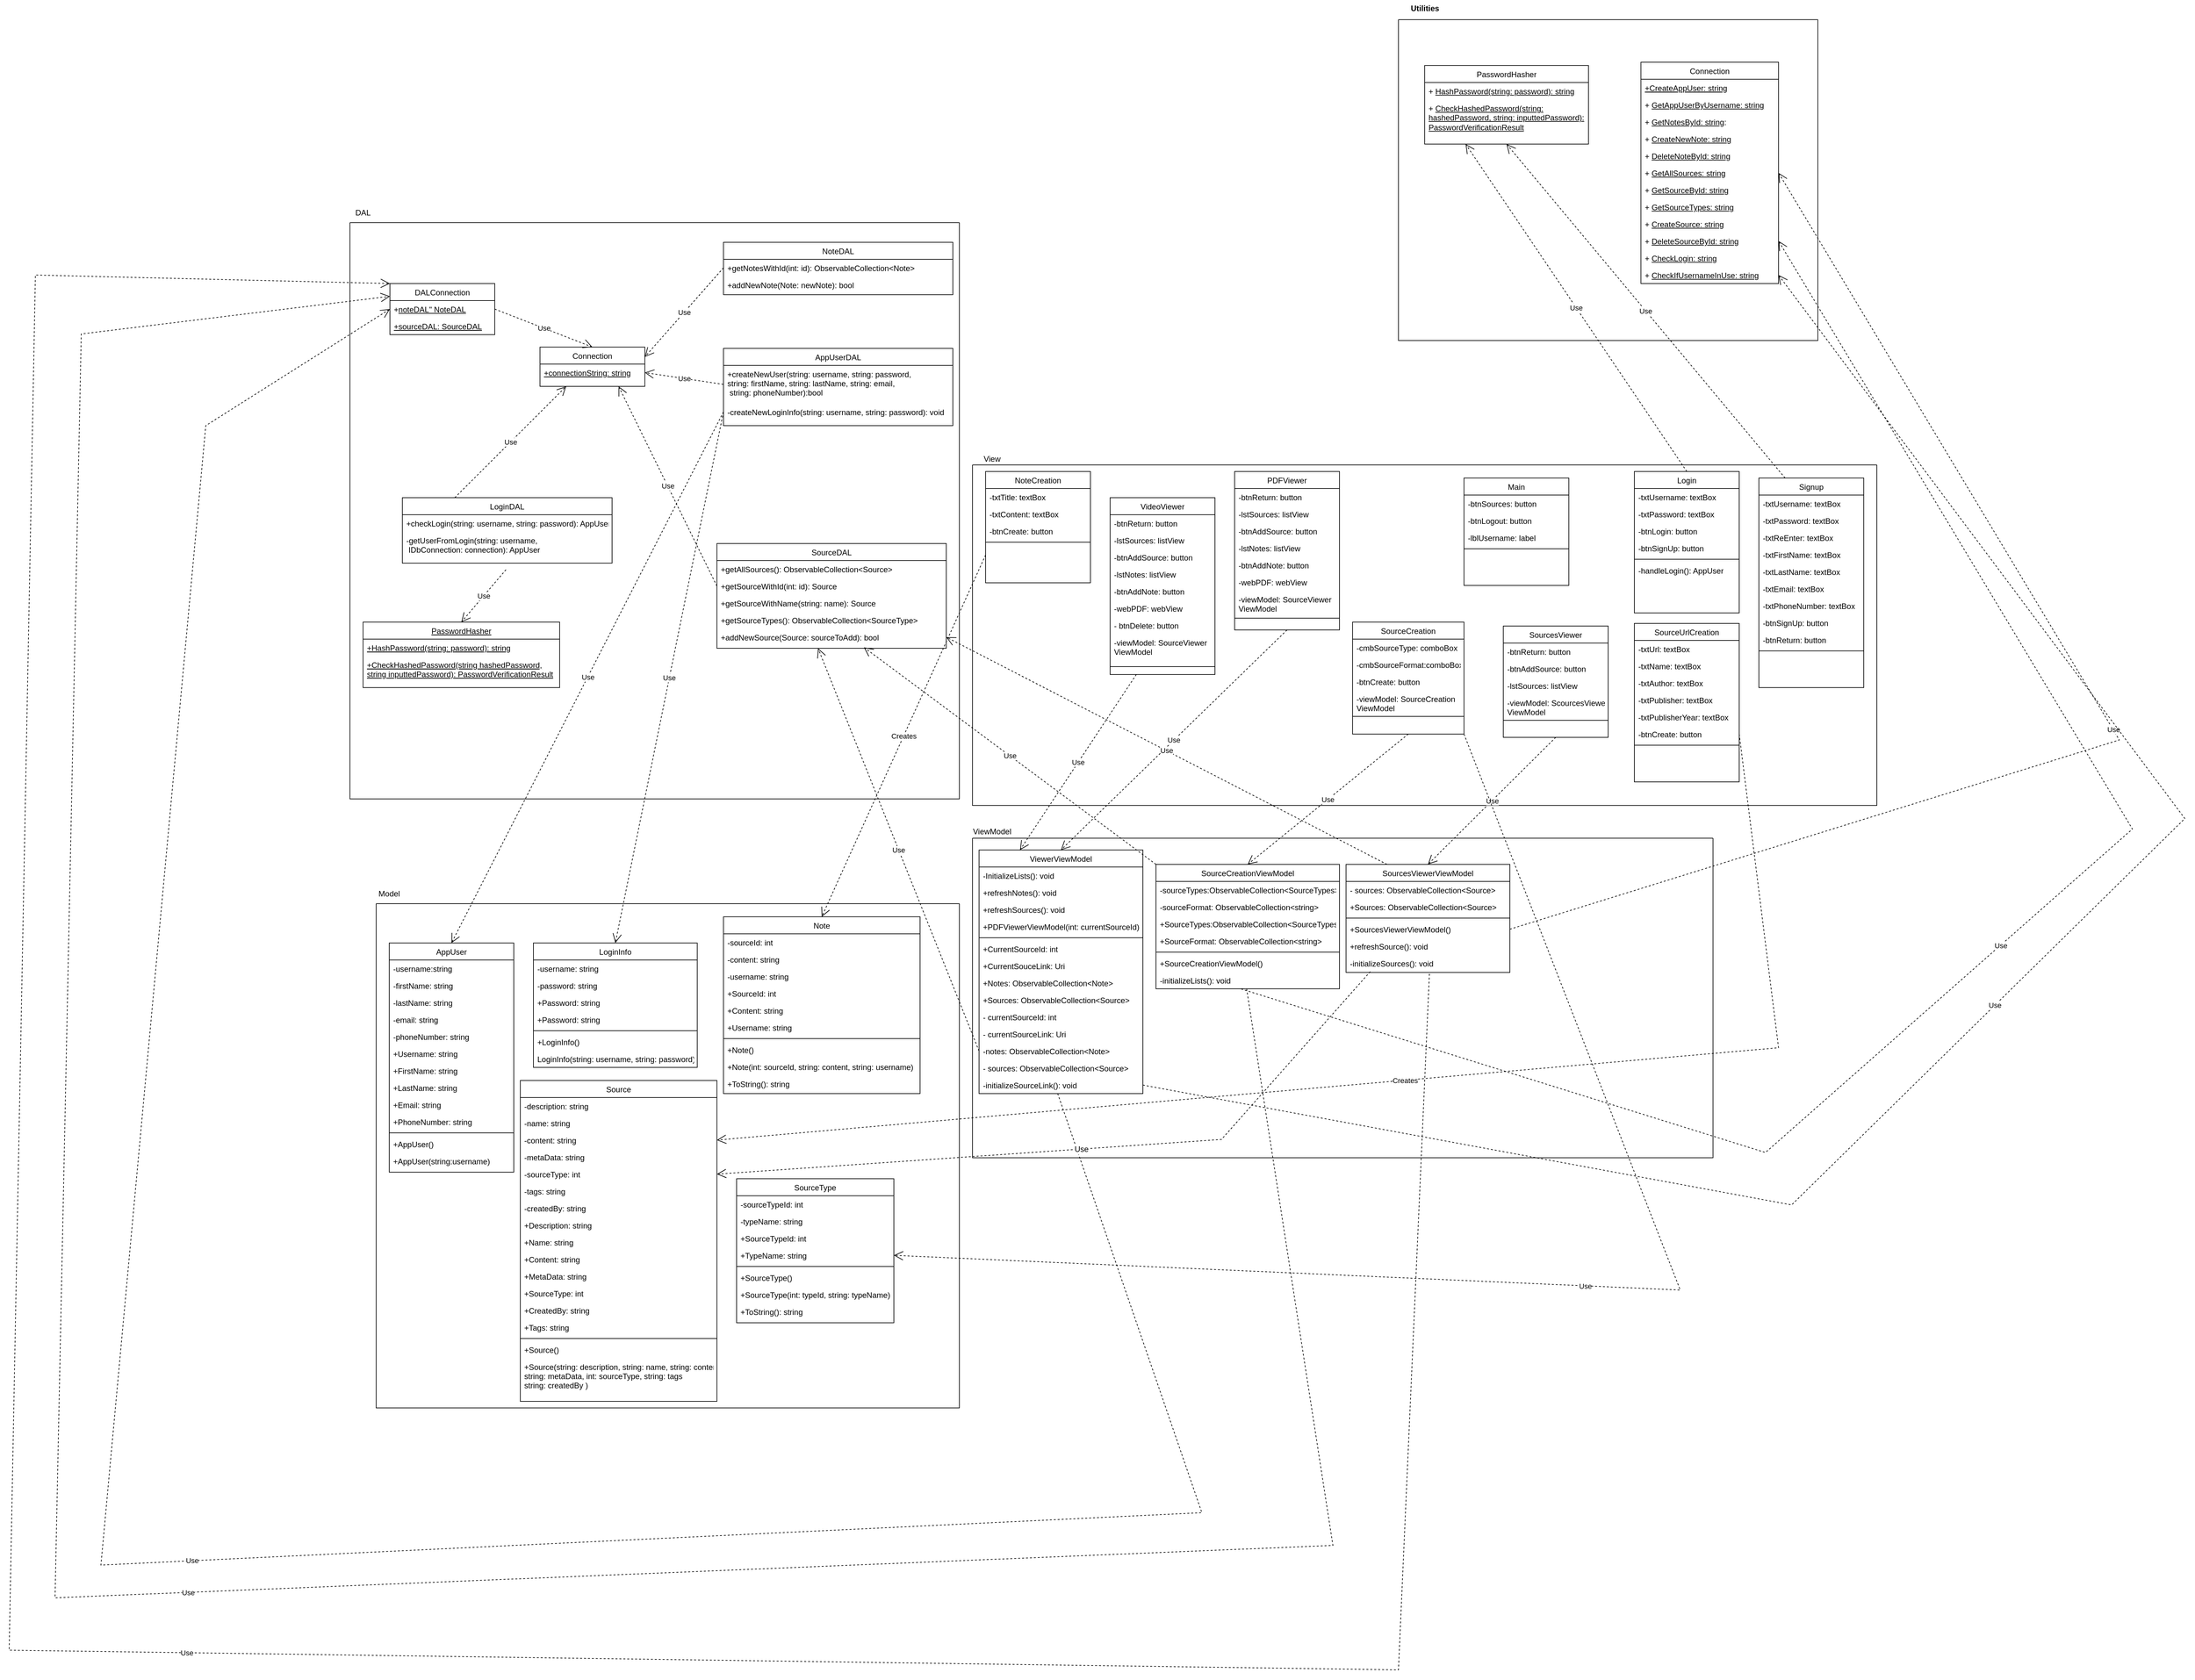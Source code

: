 <mxfile version="23.1.5" type="device">
  <diagram id="C5RBs43oDa-KdzZeNtuy" name="Page-1">
    <mxGraphModel dx="3496" dy="2318" grid="1" gridSize="10" guides="1" tooltips="1" connect="1" arrows="1" fold="1" page="1" pageScale="1" pageWidth="827" pageHeight="1169" math="0" shadow="0">
      <root>
        <mxCell id="WIyWlLk6GJQsqaUBKTNV-0" />
        <mxCell id="WIyWlLk6GJQsqaUBKTNV-1" parent="WIyWlLk6GJQsqaUBKTNV-0" />
        <mxCell id="eHy9ihu7SwEUVI_f0cZx-36" value="Connection" style="swimlane;fontStyle=0;align=center;verticalAlign=top;childLayout=stackLayout;horizontal=1;startSize=26;horizontalStack=0;resizeParent=1;resizeLast=0;collapsible=1;marginBottom=0;rounded=0;shadow=0;strokeWidth=1;" parent="WIyWlLk6GJQsqaUBKTNV-1" vertex="1">
          <mxGeometry x="-790" y="-140" width="160" height="60" as="geometry">
            <mxRectangle x="130" y="380" width="160" height="26" as="alternateBounds" />
          </mxGeometry>
        </mxCell>
        <mxCell id="eHy9ihu7SwEUVI_f0cZx-40" value="+connectionString: string" style="text;align=left;verticalAlign=top;spacingLeft=4;spacingRight=4;overflow=hidden;rotatable=0;points=[[0,0.5],[1,0.5]];portConstraint=eastwest;fontStyle=4" parent="eHy9ihu7SwEUVI_f0cZx-36" vertex="1">
          <mxGeometry y="26" width="160" height="26" as="geometry" />
        </mxCell>
        <mxCell id="eHy9ihu7SwEUVI_f0cZx-42" value="SourceDAL" style="swimlane;fontStyle=0;align=center;verticalAlign=top;childLayout=stackLayout;horizontal=1;startSize=26;horizontalStack=0;resizeParent=1;resizeLast=0;collapsible=1;marginBottom=0;rounded=0;shadow=0;strokeWidth=1;" parent="WIyWlLk6GJQsqaUBKTNV-1" vertex="1">
          <mxGeometry x="-520" y="160" width="350" height="160" as="geometry">
            <mxRectangle x="130" y="380" width="160" height="26" as="alternateBounds" />
          </mxGeometry>
        </mxCell>
        <mxCell id="eHy9ihu7SwEUVI_f0cZx-43" value="+getAllSources(): ObservableCollection&lt;Source&gt;" style="text;align=left;verticalAlign=top;spacingLeft=4;spacingRight=4;overflow=hidden;rotatable=0;points=[[0,0.5],[1,0.5]];portConstraint=eastwest;" parent="eHy9ihu7SwEUVI_f0cZx-42" vertex="1">
          <mxGeometry y="26" width="350" height="26" as="geometry" />
        </mxCell>
        <mxCell id="eHy9ihu7SwEUVI_f0cZx-44" value="+getSourceWithId(int: id): Source" style="text;align=left;verticalAlign=top;spacingLeft=4;spacingRight=4;overflow=hidden;rotatable=0;points=[[0,0.5],[1,0.5]];portConstraint=eastwest;rounded=0;shadow=0;html=0;" parent="eHy9ihu7SwEUVI_f0cZx-42" vertex="1">
          <mxGeometry y="52" width="350" height="26" as="geometry" />
        </mxCell>
        <mxCell id="eHy9ihu7SwEUVI_f0cZx-47" value="+getSourceWithName(string: name): Source" style="text;align=left;verticalAlign=top;spacingLeft=4;spacingRight=4;overflow=hidden;rotatable=0;points=[[0,0.5],[1,0.5]];portConstraint=eastwest;" parent="eHy9ihu7SwEUVI_f0cZx-42" vertex="1">
          <mxGeometry y="78" width="350" height="26" as="geometry" />
        </mxCell>
        <mxCell id="eHy9ihu7SwEUVI_f0cZx-214" value="+getSourceTypes(): ObservableCollection&lt;SourceType&gt;" style="text;align=left;verticalAlign=top;spacingLeft=4;spacingRight=4;overflow=hidden;rotatable=0;points=[[0,0.5],[1,0.5]];portConstraint=eastwest;" parent="eHy9ihu7SwEUVI_f0cZx-42" vertex="1">
          <mxGeometry y="104" width="350" height="26" as="geometry" />
        </mxCell>
        <mxCell id="eHy9ihu7SwEUVI_f0cZx-216" value="+addNewSource(Source: sourceToAdd): bool" style="text;align=left;verticalAlign=top;spacingLeft=4;spacingRight=4;overflow=hidden;rotatable=0;points=[[0,0.5],[1,0.5]];portConstraint=eastwest;" parent="eHy9ihu7SwEUVI_f0cZx-42" vertex="1">
          <mxGeometry y="130" width="350" height="26" as="geometry" />
        </mxCell>
        <mxCell id="eHy9ihu7SwEUVI_f0cZx-48" value="LoginDAL" style="swimlane;fontStyle=0;align=center;verticalAlign=top;childLayout=stackLayout;horizontal=1;startSize=26;horizontalStack=0;resizeParent=1;resizeLast=0;collapsible=1;marginBottom=0;rounded=0;shadow=0;strokeWidth=1;" parent="WIyWlLk6GJQsqaUBKTNV-1" vertex="1">
          <mxGeometry x="-1000" y="90" width="320" height="100" as="geometry">
            <mxRectangle x="130" y="380" width="160" height="26" as="alternateBounds" />
          </mxGeometry>
        </mxCell>
        <mxCell id="eHy9ihu7SwEUVI_f0cZx-53" value="+checkLogin(string: username, string: password): AppUser" style="text;align=left;verticalAlign=top;spacingLeft=4;spacingRight=4;overflow=hidden;rotatable=0;points=[[0,0.5],[1,0.5]];portConstraint=eastwest;" parent="eHy9ihu7SwEUVI_f0cZx-48" vertex="1">
          <mxGeometry y="26" width="320" height="26" as="geometry" />
        </mxCell>
        <mxCell id="eHy9ihu7SwEUVI_f0cZx-212" value="-getUserFromLogin(string: username,&#xa; IDbConnection: connection): AppUser" style="text;align=left;verticalAlign=top;spacingLeft=4;spacingRight=4;overflow=hidden;rotatable=0;points=[[0,0.5],[1,0.5]];portConstraint=eastwest;" parent="eHy9ihu7SwEUVI_f0cZx-48" vertex="1">
          <mxGeometry y="52" width="320" height="48" as="geometry" />
        </mxCell>
        <mxCell id="eHy9ihu7SwEUVI_f0cZx-60" value="AppUserDAL" style="swimlane;fontStyle=0;align=center;verticalAlign=top;childLayout=stackLayout;horizontal=1;startSize=26;horizontalStack=0;resizeParent=1;resizeLast=0;collapsible=1;marginBottom=0;rounded=0;shadow=0;strokeWidth=1;" parent="WIyWlLk6GJQsqaUBKTNV-1" vertex="1">
          <mxGeometry x="-510" y="-138" width="350" height="118" as="geometry">
            <mxRectangle x="130" y="380" width="160" height="26" as="alternateBounds" />
          </mxGeometry>
        </mxCell>
        <mxCell id="eHy9ihu7SwEUVI_f0cZx-65" value="+createNewUser(string: username, string: password, &#xa;string: firstName, string: lastName, string: email,&#xa; string: phoneNumber):bool" style="text;align=left;verticalAlign=top;spacingLeft=4;spacingRight=4;overflow=hidden;rotatable=0;points=[[0,0.5],[1,0.5]];portConstraint=eastwest;" parent="eHy9ihu7SwEUVI_f0cZx-60" vertex="1">
          <mxGeometry y="26" width="350" height="58" as="geometry" />
        </mxCell>
        <mxCell id="eHy9ihu7SwEUVI_f0cZx-210" value="-createNewLoginInfo(string: username, string: password): void" style="text;align=left;verticalAlign=top;spacingLeft=4;spacingRight=4;overflow=hidden;rotatable=0;points=[[0,0.5],[1,0.5]];portConstraint=eastwest;" parent="eHy9ihu7SwEUVI_f0cZx-60" vertex="1">
          <mxGeometry y="84" width="350" height="26" as="geometry" />
        </mxCell>
        <mxCell id="eHy9ihu7SwEUVI_f0cZx-66" value="NoteDAL" style="swimlane;fontStyle=0;align=center;verticalAlign=top;childLayout=stackLayout;horizontal=1;startSize=26;horizontalStack=0;resizeParent=1;resizeLast=0;collapsible=1;marginBottom=0;rounded=0;shadow=0;strokeWidth=1;" parent="WIyWlLk6GJQsqaUBKTNV-1" vertex="1">
          <mxGeometry x="-510" y="-300" width="350" height="80" as="geometry">
            <mxRectangle x="130" y="380" width="160" height="26" as="alternateBounds" />
          </mxGeometry>
        </mxCell>
        <mxCell id="eHy9ihu7SwEUVI_f0cZx-71" value="+getNotesWithId(int: id): ObservableCollection&lt;Note&gt;" style="text;align=left;verticalAlign=top;spacingLeft=4;spacingRight=4;overflow=hidden;rotatable=0;points=[[0,0.5],[1,0.5]];portConstraint=eastwest;" parent="eHy9ihu7SwEUVI_f0cZx-66" vertex="1">
          <mxGeometry y="26" width="350" height="26" as="geometry" />
        </mxCell>
        <mxCell id="eHy9ihu7SwEUVI_f0cZx-213" value="+addNewNote(Note: newNote): bool" style="text;align=left;verticalAlign=top;spacingLeft=4;spacingRight=4;overflow=hidden;rotatable=0;points=[[0,0.5],[1,0.5]];portConstraint=eastwest;" parent="eHy9ihu7SwEUVI_f0cZx-66" vertex="1">
          <mxGeometry y="52" width="350" height="26" as="geometry" />
        </mxCell>
        <mxCell id="eHy9ihu7SwEUVI_f0cZx-72" value="PasswordHasher" style="swimlane;fontStyle=4;align=center;verticalAlign=top;childLayout=stackLayout;horizontal=1;startSize=26;horizontalStack=0;resizeParent=1;resizeLast=0;collapsible=1;marginBottom=0;rounded=0;shadow=0;strokeWidth=1;" parent="WIyWlLk6GJQsqaUBKTNV-1" vertex="1">
          <mxGeometry x="-1060" y="280" width="300" height="100" as="geometry">
            <mxRectangle x="130" y="380" width="160" height="26" as="alternateBounds" />
          </mxGeometry>
        </mxCell>
        <mxCell id="eHy9ihu7SwEUVI_f0cZx-76" value="+HashPassword(string: password): string" style="text;align=left;verticalAlign=top;spacingLeft=4;spacingRight=4;overflow=hidden;rotatable=0;points=[[0,0.5],[1,0.5]];portConstraint=eastwest;fontStyle=4" parent="eHy9ihu7SwEUVI_f0cZx-72" vertex="1">
          <mxGeometry y="26" width="300" height="26" as="geometry" />
        </mxCell>
        <mxCell id="eHy9ihu7SwEUVI_f0cZx-274" value="+CheckHashedPassword(string hashedPassword, &#xa;string inputtedPassword): PasswordVerificationResult" style="text;align=left;verticalAlign=top;spacingLeft=4;spacingRight=4;overflow=hidden;rotatable=0;points=[[0,0.5],[1,0.5]];portConstraint=eastwest;fontStyle=4" parent="eHy9ihu7SwEUVI_f0cZx-72" vertex="1">
          <mxGeometry y="52" width="300" height="48" as="geometry" />
        </mxCell>
        <mxCell id="eHy9ihu7SwEUVI_f0cZx-78" value="Source" style="swimlane;fontStyle=0;align=center;verticalAlign=top;childLayout=stackLayout;horizontal=1;startSize=26;horizontalStack=0;resizeParent=1;resizeLast=0;collapsible=1;marginBottom=0;rounded=0;shadow=0;strokeWidth=1;" parent="WIyWlLk6GJQsqaUBKTNV-1" vertex="1">
          <mxGeometry x="-820" y="980" width="300" height="490" as="geometry">
            <mxRectangle x="130" y="380" width="160" height="26" as="alternateBounds" />
          </mxGeometry>
        </mxCell>
        <mxCell id="eHy9ihu7SwEUVI_f0cZx-79" value="-description: string" style="text;align=left;verticalAlign=top;spacingLeft=4;spacingRight=4;overflow=hidden;rotatable=0;points=[[0,0.5],[1,0.5]];portConstraint=eastwest;" parent="eHy9ihu7SwEUVI_f0cZx-78" vertex="1">
          <mxGeometry y="26" width="300" height="26" as="geometry" />
        </mxCell>
        <mxCell id="eHy9ihu7SwEUVI_f0cZx-80" value="-name: string" style="text;align=left;verticalAlign=top;spacingLeft=4;spacingRight=4;overflow=hidden;rotatable=0;points=[[0,0.5],[1,0.5]];portConstraint=eastwest;rounded=0;shadow=0;html=0;" parent="eHy9ihu7SwEUVI_f0cZx-78" vertex="1">
          <mxGeometry y="52" width="300" height="26" as="geometry" />
        </mxCell>
        <mxCell id="eHy9ihu7SwEUVI_f0cZx-247" value="-content: string" style="text;align=left;verticalAlign=top;spacingLeft=4;spacingRight=4;overflow=hidden;rotatable=0;points=[[0,0.5],[1,0.5]];portConstraint=eastwest;" parent="eHy9ihu7SwEUVI_f0cZx-78" vertex="1">
          <mxGeometry y="78" width="300" height="26" as="geometry" />
        </mxCell>
        <mxCell id="eHy9ihu7SwEUVI_f0cZx-249" value="-metaData: string" style="text;align=left;verticalAlign=top;spacingLeft=4;spacingRight=4;overflow=hidden;rotatable=0;points=[[0,0.5],[1,0.5]];portConstraint=eastwest;rounded=0;shadow=0;html=0;" parent="eHy9ihu7SwEUVI_f0cZx-78" vertex="1">
          <mxGeometry y="104" width="300" height="26" as="geometry" />
        </mxCell>
        <mxCell id="eHy9ihu7SwEUVI_f0cZx-248" value="-sourceType: int" style="text;align=left;verticalAlign=top;spacingLeft=4;spacingRight=4;overflow=hidden;rotatable=0;points=[[0,0.5],[1,0.5]];portConstraint=eastwest;rounded=0;shadow=0;html=0;" parent="eHy9ihu7SwEUVI_f0cZx-78" vertex="1">
          <mxGeometry y="130" width="300" height="26" as="geometry" />
        </mxCell>
        <mxCell id="eHy9ihu7SwEUVI_f0cZx-259" value="-tags: string" style="text;align=left;verticalAlign=top;spacingLeft=4;spacingRight=4;overflow=hidden;rotatable=0;points=[[0,0.5],[1,0.5]];portConstraint=eastwest;" parent="eHy9ihu7SwEUVI_f0cZx-78" vertex="1">
          <mxGeometry y="156" width="300" height="26" as="geometry" />
        </mxCell>
        <mxCell id="eHy9ihu7SwEUVI_f0cZx-261" value="-createdBy: string" style="text;align=left;verticalAlign=top;spacingLeft=4;spacingRight=4;overflow=hidden;rotatable=0;points=[[0,0.5],[1,0.5]];portConstraint=eastwest;rounded=0;shadow=0;html=0;" parent="eHy9ihu7SwEUVI_f0cZx-78" vertex="1">
          <mxGeometry y="182" width="300" height="26" as="geometry" />
        </mxCell>
        <mxCell id="eHy9ihu7SwEUVI_f0cZx-262" value="+Description: string" style="text;align=left;verticalAlign=top;spacingLeft=4;spacingRight=4;overflow=hidden;rotatable=0;points=[[0,0.5],[1,0.5]];portConstraint=eastwest;" parent="eHy9ihu7SwEUVI_f0cZx-78" vertex="1">
          <mxGeometry y="208" width="300" height="26" as="geometry" />
        </mxCell>
        <mxCell id="eHy9ihu7SwEUVI_f0cZx-263" value="+Name: string" style="text;align=left;verticalAlign=top;spacingLeft=4;spacingRight=4;overflow=hidden;rotatable=0;points=[[0,0.5],[1,0.5]];portConstraint=eastwest;rounded=0;shadow=0;html=0;" parent="eHy9ihu7SwEUVI_f0cZx-78" vertex="1">
          <mxGeometry y="234" width="300" height="26" as="geometry" />
        </mxCell>
        <mxCell id="eHy9ihu7SwEUVI_f0cZx-264" value="+Content: string" style="text;align=left;verticalAlign=top;spacingLeft=4;spacingRight=4;overflow=hidden;rotatable=0;points=[[0,0.5],[1,0.5]];portConstraint=eastwest;" parent="eHy9ihu7SwEUVI_f0cZx-78" vertex="1">
          <mxGeometry y="260" width="300" height="26" as="geometry" />
        </mxCell>
        <mxCell id="eHy9ihu7SwEUVI_f0cZx-265" value="+MetaData: string" style="text;align=left;verticalAlign=top;spacingLeft=4;spacingRight=4;overflow=hidden;rotatable=0;points=[[0,0.5],[1,0.5]];portConstraint=eastwest;rounded=0;shadow=0;html=0;" parent="eHy9ihu7SwEUVI_f0cZx-78" vertex="1">
          <mxGeometry y="286" width="300" height="26" as="geometry" />
        </mxCell>
        <mxCell id="eHy9ihu7SwEUVI_f0cZx-266" value="+SourceType: int" style="text;align=left;verticalAlign=top;spacingLeft=4;spacingRight=4;overflow=hidden;rotatable=0;points=[[0,0.5],[1,0.5]];portConstraint=eastwest;rounded=0;shadow=0;html=0;" parent="eHy9ihu7SwEUVI_f0cZx-78" vertex="1">
          <mxGeometry y="312" width="300" height="26" as="geometry" />
        </mxCell>
        <mxCell id="eHy9ihu7SwEUVI_f0cZx-268" value="+CreatedBy: string" style="text;align=left;verticalAlign=top;spacingLeft=4;spacingRight=4;overflow=hidden;rotatable=0;points=[[0,0.5],[1,0.5]];portConstraint=eastwest;rounded=0;shadow=0;html=0;" parent="eHy9ihu7SwEUVI_f0cZx-78" vertex="1">
          <mxGeometry y="338" width="300" height="26" as="geometry" />
        </mxCell>
        <mxCell id="eHy9ihu7SwEUVI_f0cZx-267" value="+Tags: string" style="text;align=left;verticalAlign=top;spacingLeft=4;spacingRight=4;overflow=hidden;rotatable=0;points=[[0,0.5],[1,0.5]];portConstraint=eastwest;" parent="eHy9ihu7SwEUVI_f0cZx-78" vertex="1">
          <mxGeometry y="364" width="300" height="26" as="geometry" />
        </mxCell>
        <mxCell id="eHy9ihu7SwEUVI_f0cZx-81" value="" style="line;html=1;strokeWidth=1;align=left;verticalAlign=middle;spacingTop=-1;spacingLeft=3;spacingRight=3;rotatable=0;labelPosition=right;points=[];portConstraint=eastwest;" parent="eHy9ihu7SwEUVI_f0cZx-78" vertex="1">
          <mxGeometry y="390" width="300" height="8" as="geometry" />
        </mxCell>
        <mxCell id="eHy9ihu7SwEUVI_f0cZx-269" value="+Source()" style="text;align=left;verticalAlign=top;spacingLeft=4;spacingRight=4;overflow=hidden;rotatable=0;points=[[0,0.5],[1,0.5]];portConstraint=eastwest;" parent="eHy9ihu7SwEUVI_f0cZx-78" vertex="1">
          <mxGeometry y="398" width="300" height="26" as="geometry" />
        </mxCell>
        <mxCell id="eHy9ihu7SwEUVI_f0cZx-83" value="+Source(string: description, string: name, string: content&#xa;string: metaData, int: sourceType, string: tags&#xa;string: createdBy )" style="text;align=left;verticalAlign=top;spacingLeft=4;spacingRight=4;overflow=hidden;rotatable=0;points=[[0,0.5],[1,0.5]];portConstraint=eastwest;" parent="eHy9ihu7SwEUVI_f0cZx-78" vertex="1">
          <mxGeometry y="424" width="300" height="56" as="geometry" />
        </mxCell>
        <mxCell id="eHy9ihu7SwEUVI_f0cZx-84" value="AppUser" style="swimlane;fontStyle=0;align=center;verticalAlign=top;childLayout=stackLayout;horizontal=1;startSize=26;horizontalStack=0;resizeParent=1;resizeLast=0;collapsible=1;marginBottom=0;rounded=0;shadow=0;strokeWidth=1;" parent="WIyWlLk6GJQsqaUBKTNV-1" vertex="1">
          <mxGeometry x="-1020" y="770" width="190" height="350" as="geometry">
            <mxRectangle x="130" y="380" width="160" height="26" as="alternateBounds" />
          </mxGeometry>
        </mxCell>
        <mxCell id="eHy9ihu7SwEUVI_f0cZx-85" value="-username:string" style="text;align=left;verticalAlign=top;spacingLeft=4;spacingRight=4;overflow=hidden;rotatable=0;points=[[0,0.5],[1,0.5]];portConstraint=eastwest;" parent="eHy9ihu7SwEUVI_f0cZx-84" vertex="1">
          <mxGeometry y="26" width="190" height="26" as="geometry" />
        </mxCell>
        <mxCell id="eHy9ihu7SwEUVI_f0cZx-86" value="-firstName: string" style="text;align=left;verticalAlign=top;spacingLeft=4;spacingRight=4;overflow=hidden;rotatable=0;points=[[0,0.5],[1,0.5]];portConstraint=eastwest;rounded=0;shadow=0;html=0;" parent="eHy9ihu7SwEUVI_f0cZx-84" vertex="1">
          <mxGeometry y="52" width="190" height="26" as="geometry" />
        </mxCell>
        <mxCell id="eHy9ihu7SwEUVI_f0cZx-223" value="-lastName: string" style="text;align=left;verticalAlign=top;spacingLeft=4;spacingRight=4;overflow=hidden;rotatable=0;points=[[0,0.5],[1,0.5]];portConstraint=eastwest;rounded=0;shadow=0;html=0;" parent="eHy9ihu7SwEUVI_f0cZx-84" vertex="1">
          <mxGeometry y="78" width="190" height="26" as="geometry" />
        </mxCell>
        <mxCell id="eHy9ihu7SwEUVI_f0cZx-224" value="-email: string" style="text;align=left;verticalAlign=top;spacingLeft=4;spacingRight=4;overflow=hidden;rotatable=0;points=[[0,0.5],[1,0.5]];portConstraint=eastwest;rounded=0;shadow=0;html=0;" parent="eHy9ihu7SwEUVI_f0cZx-84" vertex="1">
          <mxGeometry y="104" width="190" height="26" as="geometry" />
        </mxCell>
        <mxCell id="eHy9ihu7SwEUVI_f0cZx-225" value="-phoneNumber: string" style="text;align=left;verticalAlign=top;spacingLeft=4;spacingRight=4;overflow=hidden;rotatable=0;points=[[0,0.5],[1,0.5]];portConstraint=eastwest;rounded=0;shadow=0;html=0;" parent="eHy9ihu7SwEUVI_f0cZx-84" vertex="1">
          <mxGeometry y="130" width="190" height="26" as="geometry" />
        </mxCell>
        <mxCell id="eHy9ihu7SwEUVI_f0cZx-228" value="+Username: string" style="text;align=left;verticalAlign=top;spacingLeft=4;spacingRight=4;overflow=hidden;rotatable=0;points=[[0,0.5],[1,0.5]];portConstraint=eastwest;rounded=0;shadow=0;html=0;" parent="eHy9ihu7SwEUVI_f0cZx-84" vertex="1">
          <mxGeometry y="156" width="190" height="26" as="geometry" />
        </mxCell>
        <mxCell id="eHy9ihu7SwEUVI_f0cZx-231" value="+FirstName: string" style="text;align=left;verticalAlign=top;spacingLeft=4;spacingRight=4;overflow=hidden;rotatable=0;points=[[0,0.5],[1,0.5]];portConstraint=eastwest;rounded=0;shadow=0;html=0;" parent="eHy9ihu7SwEUVI_f0cZx-84" vertex="1">
          <mxGeometry y="182" width="190" height="26" as="geometry" />
        </mxCell>
        <mxCell id="eHy9ihu7SwEUVI_f0cZx-232" value="+LastName: string" style="text;align=left;verticalAlign=top;spacingLeft=4;spacingRight=4;overflow=hidden;rotatable=0;points=[[0,0.5],[1,0.5]];portConstraint=eastwest;rounded=0;shadow=0;html=0;" parent="eHy9ihu7SwEUVI_f0cZx-84" vertex="1">
          <mxGeometry y="208" width="190" height="26" as="geometry" />
        </mxCell>
        <mxCell id="eHy9ihu7SwEUVI_f0cZx-233" value="+Email: string" style="text;align=left;verticalAlign=top;spacingLeft=4;spacingRight=4;overflow=hidden;rotatable=0;points=[[0,0.5],[1,0.5]];portConstraint=eastwest;rounded=0;shadow=0;html=0;" parent="eHy9ihu7SwEUVI_f0cZx-84" vertex="1">
          <mxGeometry y="234" width="190" height="26" as="geometry" />
        </mxCell>
        <mxCell id="eHy9ihu7SwEUVI_f0cZx-234" value="+PhoneNumber: string" style="text;align=left;verticalAlign=top;spacingLeft=4;spacingRight=4;overflow=hidden;rotatable=0;points=[[0,0.5],[1,0.5]];portConstraint=eastwest;rounded=0;shadow=0;html=0;" parent="eHy9ihu7SwEUVI_f0cZx-84" vertex="1">
          <mxGeometry y="260" width="190" height="26" as="geometry" />
        </mxCell>
        <mxCell id="eHy9ihu7SwEUVI_f0cZx-87" value="" style="line;html=1;strokeWidth=1;align=left;verticalAlign=middle;spacingTop=-1;spacingLeft=3;spacingRight=3;rotatable=0;labelPosition=right;points=[];portConstraint=eastwest;" parent="eHy9ihu7SwEUVI_f0cZx-84" vertex="1">
          <mxGeometry y="286" width="190" height="8" as="geometry" />
        </mxCell>
        <mxCell id="eHy9ihu7SwEUVI_f0cZx-89" value="+AppUser()" style="text;align=left;verticalAlign=top;spacingLeft=4;spacingRight=4;overflow=hidden;rotatable=0;points=[[0,0.5],[1,0.5]];portConstraint=eastwest;" parent="eHy9ihu7SwEUVI_f0cZx-84" vertex="1">
          <mxGeometry y="294" width="190" height="26" as="geometry" />
        </mxCell>
        <mxCell id="eHy9ihu7SwEUVI_f0cZx-236" value="+AppUser(string:username)" style="text;align=left;verticalAlign=top;spacingLeft=4;spacingRight=4;overflow=hidden;rotatable=0;points=[[0,0.5],[1,0.5]];portConstraint=eastwest;" parent="eHy9ihu7SwEUVI_f0cZx-84" vertex="1">
          <mxGeometry y="320" width="190" height="26" as="geometry" />
        </mxCell>
        <mxCell id="eHy9ihu7SwEUVI_f0cZx-90" value="LoginInfo" style="swimlane;fontStyle=0;align=center;verticalAlign=top;childLayout=stackLayout;horizontal=1;startSize=26;horizontalStack=0;resizeParent=1;resizeLast=0;collapsible=1;marginBottom=0;rounded=0;shadow=0;strokeWidth=1;" parent="WIyWlLk6GJQsqaUBKTNV-1" vertex="1">
          <mxGeometry x="-800" y="770" width="250" height="190" as="geometry">
            <mxRectangle x="130" y="380" width="160" height="26" as="alternateBounds" />
          </mxGeometry>
        </mxCell>
        <mxCell id="eHy9ihu7SwEUVI_f0cZx-91" value="-username: string" style="text;align=left;verticalAlign=top;spacingLeft=4;spacingRight=4;overflow=hidden;rotatable=0;points=[[0,0.5],[1,0.5]];portConstraint=eastwest;" parent="eHy9ihu7SwEUVI_f0cZx-90" vertex="1">
          <mxGeometry y="26" width="250" height="26" as="geometry" />
        </mxCell>
        <mxCell id="eHy9ihu7SwEUVI_f0cZx-237" value="-password: string" style="text;align=left;verticalAlign=top;spacingLeft=4;spacingRight=4;overflow=hidden;rotatable=0;points=[[0,0.5],[1,0.5]];portConstraint=eastwest;rounded=0;shadow=0;html=0;" parent="eHy9ihu7SwEUVI_f0cZx-90" vertex="1">
          <mxGeometry y="52" width="250" height="26" as="geometry" />
        </mxCell>
        <mxCell id="eHy9ihu7SwEUVI_f0cZx-238" value="+Password: string" style="text;align=left;verticalAlign=top;spacingLeft=4;spacingRight=4;overflow=hidden;rotatable=0;points=[[0,0.5],[1,0.5]];portConstraint=eastwest;rounded=0;shadow=0;html=0;" parent="eHy9ihu7SwEUVI_f0cZx-90" vertex="1">
          <mxGeometry y="78" width="250" height="26" as="geometry" />
        </mxCell>
        <mxCell id="eHy9ihu7SwEUVI_f0cZx-92" value="+Password: string" style="text;align=left;verticalAlign=top;spacingLeft=4;spacingRight=4;overflow=hidden;rotatable=0;points=[[0,0.5],[1,0.5]];portConstraint=eastwest;rounded=0;shadow=0;html=0;" parent="eHy9ihu7SwEUVI_f0cZx-90" vertex="1">
          <mxGeometry y="104" width="250" height="26" as="geometry" />
        </mxCell>
        <mxCell id="eHy9ihu7SwEUVI_f0cZx-93" value="" style="line;html=1;strokeWidth=1;align=left;verticalAlign=middle;spacingTop=-1;spacingLeft=3;spacingRight=3;rotatable=0;labelPosition=right;points=[];portConstraint=eastwest;" parent="eHy9ihu7SwEUVI_f0cZx-90" vertex="1">
          <mxGeometry y="130" width="250" height="8" as="geometry" />
        </mxCell>
        <mxCell id="eHy9ihu7SwEUVI_f0cZx-95" value="+LoginInfo()" style="text;align=left;verticalAlign=top;spacingLeft=4;spacingRight=4;overflow=hidden;rotatable=0;points=[[0,0.5],[1,0.5]];portConstraint=eastwest;" parent="eHy9ihu7SwEUVI_f0cZx-90" vertex="1">
          <mxGeometry y="138" width="250" height="26" as="geometry" />
        </mxCell>
        <mxCell id="eHy9ihu7SwEUVI_f0cZx-239" value="LoginInfo(string: username, string: password)" style="text;align=left;verticalAlign=top;spacingLeft=4;spacingRight=4;overflow=hidden;rotatable=0;points=[[0,0.5],[1,0.5]];portConstraint=eastwest;rounded=0;shadow=0;html=0;" parent="eHy9ihu7SwEUVI_f0cZx-90" vertex="1">
          <mxGeometry y="164" width="250" height="26" as="geometry" />
        </mxCell>
        <mxCell id="eHy9ihu7SwEUVI_f0cZx-96" value="Note" style="swimlane;fontStyle=0;align=center;verticalAlign=top;childLayout=stackLayout;horizontal=1;startSize=26;horizontalStack=0;resizeParent=1;resizeLast=0;collapsible=1;marginBottom=0;rounded=0;shadow=0;strokeWidth=1;" parent="WIyWlLk6GJQsqaUBKTNV-1" vertex="1">
          <mxGeometry x="-510" y="730" width="300" height="270" as="geometry">
            <mxRectangle x="130" y="380" width="160" height="26" as="alternateBounds" />
          </mxGeometry>
        </mxCell>
        <mxCell id="eHy9ihu7SwEUVI_f0cZx-97" value="-sourceId: int" style="text;align=left;verticalAlign=top;spacingLeft=4;spacingRight=4;overflow=hidden;rotatable=0;points=[[0,0.5],[1,0.5]];portConstraint=eastwest;" parent="eHy9ihu7SwEUVI_f0cZx-96" vertex="1">
          <mxGeometry y="26" width="300" height="26" as="geometry" />
        </mxCell>
        <mxCell id="eHy9ihu7SwEUVI_f0cZx-98" value="-content: string" style="text;align=left;verticalAlign=top;spacingLeft=4;spacingRight=4;overflow=hidden;rotatable=0;points=[[0,0.5],[1,0.5]];portConstraint=eastwest;rounded=0;shadow=0;html=0;" parent="eHy9ihu7SwEUVI_f0cZx-96" vertex="1">
          <mxGeometry y="52" width="300" height="26" as="geometry" />
        </mxCell>
        <mxCell id="eHy9ihu7SwEUVI_f0cZx-240" value="-username: string" style="text;align=left;verticalAlign=top;spacingLeft=4;spacingRight=4;overflow=hidden;rotatable=0;points=[[0,0.5],[1,0.5]];portConstraint=eastwest;" parent="eHy9ihu7SwEUVI_f0cZx-96" vertex="1">
          <mxGeometry y="78" width="300" height="26" as="geometry" />
        </mxCell>
        <mxCell id="eHy9ihu7SwEUVI_f0cZx-242" value="+SourceId: int" style="text;align=left;verticalAlign=top;spacingLeft=4;spacingRight=4;overflow=hidden;rotatable=0;points=[[0,0.5],[1,0.5]];portConstraint=eastwest;" parent="eHy9ihu7SwEUVI_f0cZx-96" vertex="1">
          <mxGeometry y="104" width="300" height="26" as="geometry" />
        </mxCell>
        <mxCell id="eHy9ihu7SwEUVI_f0cZx-241" value="+Content: string" style="text;align=left;verticalAlign=top;spacingLeft=4;spacingRight=4;overflow=hidden;rotatable=0;points=[[0,0.5],[1,0.5]];portConstraint=eastwest;" parent="eHy9ihu7SwEUVI_f0cZx-96" vertex="1">
          <mxGeometry y="130" width="300" height="26" as="geometry" />
        </mxCell>
        <mxCell id="eHy9ihu7SwEUVI_f0cZx-243" value="+Username: string" style="text;align=left;verticalAlign=top;spacingLeft=4;spacingRight=4;overflow=hidden;rotatable=0;points=[[0,0.5],[1,0.5]];portConstraint=eastwest;" parent="eHy9ihu7SwEUVI_f0cZx-96" vertex="1">
          <mxGeometry y="156" width="300" height="26" as="geometry" />
        </mxCell>
        <mxCell id="eHy9ihu7SwEUVI_f0cZx-99" value="" style="line;html=1;strokeWidth=1;align=left;verticalAlign=middle;spacingTop=-1;spacingLeft=3;spacingRight=3;rotatable=0;labelPosition=right;points=[];portConstraint=eastwest;" parent="eHy9ihu7SwEUVI_f0cZx-96" vertex="1">
          <mxGeometry y="182" width="300" height="8" as="geometry" />
        </mxCell>
        <mxCell id="eHy9ihu7SwEUVI_f0cZx-245" value="+Note()" style="text;align=left;verticalAlign=top;spacingLeft=4;spacingRight=4;overflow=hidden;rotatable=0;points=[[0,0.5],[1,0.5]];portConstraint=eastwest;" parent="eHy9ihu7SwEUVI_f0cZx-96" vertex="1">
          <mxGeometry y="190" width="300" height="26" as="geometry" />
        </mxCell>
        <mxCell id="eHy9ihu7SwEUVI_f0cZx-244" value="+Note(int: sourceId, string: content, string: username)" style="text;align=left;verticalAlign=top;spacingLeft=4;spacingRight=4;overflow=hidden;rotatable=0;points=[[0,0.5],[1,0.5]];portConstraint=eastwest;" parent="eHy9ihu7SwEUVI_f0cZx-96" vertex="1">
          <mxGeometry y="216" width="300" height="26" as="geometry" />
        </mxCell>
        <mxCell id="eHy9ihu7SwEUVI_f0cZx-101" value="+ToString(): string" style="text;align=left;verticalAlign=top;spacingLeft=4;spacingRight=4;overflow=hidden;rotatable=0;points=[[0,0.5],[1,0.5]];portConstraint=eastwest;" parent="eHy9ihu7SwEUVI_f0cZx-96" vertex="1">
          <mxGeometry y="242" width="300" height="26" as="geometry" />
        </mxCell>
        <mxCell id="eHy9ihu7SwEUVI_f0cZx-108" value="Main" style="swimlane;fontStyle=0;align=center;verticalAlign=top;childLayout=stackLayout;horizontal=1;startSize=26;horizontalStack=0;resizeParent=1;resizeLast=0;collapsible=1;marginBottom=0;rounded=0;shadow=0;strokeWidth=1;" parent="WIyWlLk6GJQsqaUBKTNV-1" vertex="1">
          <mxGeometry x="620" y="60" width="160" height="164" as="geometry">
            <mxRectangle x="130" y="380" width="160" height="26" as="alternateBounds" />
          </mxGeometry>
        </mxCell>
        <mxCell id="eHy9ihu7SwEUVI_f0cZx-109" value="-btnSources: button" style="text;align=left;verticalAlign=top;spacingLeft=4;spacingRight=4;overflow=hidden;rotatable=0;points=[[0,0.5],[1,0.5]];portConstraint=eastwest;" parent="eHy9ihu7SwEUVI_f0cZx-108" vertex="1">
          <mxGeometry y="26" width="160" height="26" as="geometry" />
        </mxCell>
        <mxCell id="eHy9ihu7SwEUVI_f0cZx-279" value="-btnLogout: button" style="text;align=left;verticalAlign=top;spacingLeft=4;spacingRight=4;overflow=hidden;rotatable=0;points=[[0,0.5],[1,0.5]];portConstraint=eastwest;" parent="eHy9ihu7SwEUVI_f0cZx-108" vertex="1">
          <mxGeometry y="52" width="160" height="26" as="geometry" />
        </mxCell>
        <mxCell id="eHy9ihu7SwEUVI_f0cZx-282" value="-lblUsername: label" style="text;align=left;verticalAlign=top;spacingLeft=4;spacingRight=4;overflow=hidden;rotatable=0;points=[[0,0.5],[1,0.5]];portConstraint=eastwest;rounded=0;shadow=0;html=0;" parent="eHy9ihu7SwEUVI_f0cZx-108" vertex="1">
          <mxGeometry y="78" width="160" height="26" as="geometry" />
        </mxCell>
        <mxCell id="eHy9ihu7SwEUVI_f0cZx-111" value="" style="line;html=1;strokeWidth=1;align=left;verticalAlign=middle;spacingTop=-1;spacingLeft=3;spacingRight=3;rotatable=0;labelPosition=right;points=[];portConstraint=eastwest;" parent="eHy9ihu7SwEUVI_f0cZx-108" vertex="1">
          <mxGeometry y="104" width="160" height="8" as="geometry" />
        </mxCell>
        <mxCell id="eHy9ihu7SwEUVI_f0cZx-138" value="SourcesViewer" style="swimlane;fontStyle=0;align=center;verticalAlign=top;childLayout=stackLayout;horizontal=1;startSize=26;horizontalStack=0;resizeParent=1;resizeLast=0;collapsible=1;marginBottom=0;rounded=0;shadow=0;strokeWidth=1;" parent="WIyWlLk6GJQsqaUBKTNV-1" vertex="1">
          <mxGeometry x="680" y="286" width="160" height="170" as="geometry">
            <mxRectangle x="130" y="380" width="160" height="26" as="alternateBounds" />
          </mxGeometry>
        </mxCell>
        <mxCell id="eHy9ihu7SwEUVI_f0cZx-139" value="-btnReturn: button" style="text;align=left;verticalAlign=top;spacingLeft=4;spacingRight=4;overflow=hidden;rotatable=0;points=[[0,0.5],[1,0.5]];portConstraint=eastwest;" parent="eHy9ihu7SwEUVI_f0cZx-138" vertex="1">
          <mxGeometry y="26" width="160" height="26" as="geometry" />
        </mxCell>
        <mxCell id="eHy9ihu7SwEUVI_f0cZx-299" value="-btnAddSource: button" style="text;align=left;verticalAlign=top;spacingLeft=4;spacingRight=4;overflow=hidden;rotatable=0;points=[[0,0.5],[1,0.5]];portConstraint=eastwest;" parent="eHy9ihu7SwEUVI_f0cZx-138" vertex="1">
          <mxGeometry y="52" width="160" height="26" as="geometry" />
        </mxCell>
        <mxCell id="eHy9ihu7SwEUVI_f0cZx-302" value="-lstSources: listView" style="text;align=left;verticalAlign=top;spacingLeft=4;spacingRight=4;overflow=hidden;rotatable=0;points=[[0,0.5],[1,0.5]];portConstraint=eastwest;rounded=0;shadow=0;html=0;" parent="eHy9ihu7SwEUVI_f0cZx-138" vertex="1">
          <mxGeometry y="78" width="160" height="26" as="geometry" />
        </mxCell>
        <mxCell id="eHy9ihu7SwEUVI_f0cZx-351" value="-viewModel: ScourcesViewer&#xa;ViewModel" style="text;align=left;verticalAlign=top;spacingLeft=4;spacingRight=4;overflow=hidden;rotatable=0;points=[[0,0.5],[1,0.5]];portConstraint=eastwest;rounded=0;shadow=0;html=0;" parent="eHy9ihu7SwEUVI_f0cZx-138" vertex="1">
          <mxGeometry y="104" width="160" height="36" as="geometry" />
        </mxCell>
        <mxCell id="eHy9ihu7SwEUVI_f0cZx-141" value="" style="line;html=1;strokeWidth=1;align=left;verticalAlign=middle;spacingTop=-1;spacingLeft=3;spacingRight=3;rotatable=0;labelPosition=right;points=[];portConstraint=eastwest;" parent="eHy9ihu7SwEUVI_f0cZx-138" vertex="1">
          <mxGeometry y="140" width="160" height="8" as="geometry" />
        </mxCell>
        <mxCell id="eHy9ihu7SwEUVI_f0cZx-150" value="Signup" style="swimlane;fontStyle=0;align=center;verticalAlign=top;childLayout=stackLayout;horizontal=1;startSize=26;horizontalStack=0;resizeParent=1;resizeLast=0;collapsible=1;marginBottom=0;rounded=0;shadow=0;strokeWidth=1;" parent="WIyWlLk6GJQsqaUBKTNV-1" vertex="1">
          <mxGeometry x="1070" y="60" width="160" height="320" as="geometry">
            <mxRectangle x="130" y="380" width="160" height="26" as="alternateBounds" />
          </mxGeometry>
        </mxCell>
        <mxCell id="eHy9ihu7SwEUVI_f0cZx-314" value="-txtUsername: textBox" style="text;align=left;verticalAlign=top;spacingLeft=4;spacingRight=4;overflow=hidden;rotatable=0;points=[[0,0.5],[1,0.5]];portConstraint=eastwest;rounded=0;shadow=0;html=0;" parent="eHy9ihu7SwEUVI_f0cZx-150" vertex="1">
          <mxGeometry y="26" width="160" height="26" as="geometry" />
        </mxCell>
        <mxCell id="eHy9ihu7SwEUVI_f0cZx-313" value="-txtPassword: textBox" style="text;align=left;verticalAlign=top;spacingLeft=4;spacingRight=4;overflow=hidden;rotatable=0;points=[[0,0.5],[1,0.5]];portConstraint=eastwest;rounded=0;shadow=0;html=0;" parent="eHy9ihu7SwEUVI_f0cZx-150" vertex="1">
          <mxGeometry y="52" width="160" height="26" as="geometry" />
        </mxCell>
        <mxCell id="eHy9ihu7SwEUVI_f0cZx-312" value="-txtReEnter: textBox" style="text;align=left;verticalAlign=top;spacingLeft=4;spacingRight=4;overflow=hidden;rotatable=0;points=[[0,0.5],[1,0.5]];portConstraint=eastwest;rounded=0;shadow=0;html=0;" parent="eHy9ihu7SwEUVI_f0cZx-150" vertex="1">
          <mxGeometry y="78" width="160" height="26" as="geometry" />
        </mxCell>
        <mxCell id="eHy9ihu7SwEUVI_f0cZx-311" value="-txtFirstName: textBox" style="text;align=left;verticalAlign=top;spacingLeft=4;spacingRight=4;overflow=hidden;rotatable=0;points=[[0,0.5],[1,0.5]];portConstraint=eastwest;" parent="eHy9ihu7SwEUVI_f0cZx-150" vertex="1">
          <mxGeometry y="104" width="160" height="26" as="geometry" />
        </mxCell>
        <mxCell id="eHy9ihu7SwEUVI_f0cZx-319" value="-txtLastName: textBox" style="text;align=left;verticalAlign=top;spacingLeft=4;spacingRight=4;overflow=hidden;rotatable=0;points=[[0,0.5],[1,0.5]];portConstraint=eastwest;" parent="eHy9ihu7SwEUVI_f0cZx-150" vertex="1">
          <mxGeometry y="130" width="160" height="26" as="geometry" />
        </mxCell>
        <mxCell id="eHy9ihu7SwEUVI_f0cZx-320" value="-txtEmail: textBox" style="text;align=left;verticalAlign=top;spacingLeft=4;spacingRight=4;overflow=hidden;rotatable=0;points=[[0,0.5],[1,0.5]];portConstraint=eastwest;" parent="eHy9ihu7SwEUVI_f0cZx-150" vertex="1">
          <mxGeometry y="156" width="160" height="26" as="geometry" />
        </mxCell>
        <mxCell id="eHy9ihu7SwEUVI_f0cZx-151" value="-txtPhoneNumber: textBox" style="text;align=left;verticalAlign=top;spacingLeft=4;spacingRight=4;overflow=hidden;rotatable=0;points=[[0,0.5],[1,0.5]];portConstraint=eastwest;" parent="eHy9ihu7SwEUVI_f0cZx-150" vertex="1">
          <mxGeometry y="182" width="160" height="26" as="geometry" />
        </mxCell>
        <mxCell id="eHy9ihu7SwEUVI_f0cZx-152" value="-btnSignUp: button" style="text;align=left;verticalAlign=top;spacingLeft=4;spacingRight=4;overflow=hidden;rotatable=0;points=[[0,0.5],[1,0.5]];portConstraint=eastwest;rounded=0;shadow=0;html=0;" parent="eHy9ihu7SwEUVI_f0cZx-150" vertex="1">
          <mxGeometry y="208" width="160" height="26" as="geometry" />
        </mxCell>
        <mxCell id="eHy9ihu7SwEUVI_f0cZx-321" value="-btnReturn: button" style="text;align=left;verticalAlign=top;spacingLeft=4;spacingRight=4;overflow=hidden;rotatable=0;points=[[0,0.5],[1,0.5]];portConstraint=eastwest;rounded=0;shadow=0;html=0;" parent="eHy9ihu7SwEUVI_f0cZx-150" vertex="1">
          <mxGeometry y="234" width="160" height="26" as="geometry" />
        </mxCell>
        <mxCell id="eHy9ihu7SwEUVI_f0cZx-153" value="" style="line;html=1;strokeWidth=1;align=left;verticalAlign=middle;spacingTop=-1;spacingLeft=3;spacingRight=3;rotatable=0;labelPosition=right;points=[];portConstraint=eastwest;" parent="eHy9ihu7SwEUVI_f0cZx-150" vertex="1">
          <mxGeometry y="260" width="160" height="8" as="geometry" />
        </mxCell>
        <mxCell id="eHy9ihu7SwEUVI_f0cZx-166" value="SourcesViewerViewModel" style="swimlane;fontStyle=0;align=center;verticalAlign=top;childLayout=stackLayout;horizontal=1;startSize=26;horizontalStack=0;resizeParent=1;resizeLast=0;collapsible=1;marginBottom=0;rounded=0;shadow=0;strokeWidth=1;" parent="WIyWlLk6GJQsqaUBKTNV-1" vertex="1">
          <mxGeometry x="440" y="650" width="250" height="165" as="geometry">
            <mxRectangle x="130" y="380" width="160" height="26" as="alternateBounds" />
          </mxGeometry>
        </mxCell>
        <mxCell id="eHy9ihu7SwEUVI_f0cZx-167" value="- sources: ObservableCollection&lt;Source&gt;" style="text;align=left;verticalAlign=top;spacingLeft=4;spacingRight=4;overflow=hidden;rotatable=0;points=[[0,0.5],[1,0.5]];portConstraint=eastwest;" parent="eHy9ihu7SwEUVI_f0cZx-166" vertex="1">
          <mxGeometry y="26" width="250" height="26" as="geometry" />
        </mxCell>
        <mxCell id="eHy9ihu7SwEUVI_f0cZx-169" value="+Sources: ObservableCollection&lt;Source&gt;" style="text;align=left;verticalAlign=top;spacingLeft=4;spacingRight=4;overflow=hidden;rotatable=0;points=[[0,0.5],[1,0.5]];portConstraint=eastwest;rounded=0;shadow=0;html=0;" parent="eHy9ihu7SwEUVI_f0cZx-166" vertex="1">
          <mxGeometry y="52" width="250" height="26" as="geometry" />
        </mxCell>
        <mxCell id="eHy9ihu7SwEUVI_f0cZx-170" value="" style="line;html=1;strokeWidth=1;align=left;verticalAlign=middle;spacingTop=-1;spacingLeft=3;spacingRight=3;rotatable=0;labelPosition=right;points=[];portConstraint=eastwest;" parent="eHy9ihu7SwEUVI_f0cZx-166" vertex="1">
          <mxGeometry y="78" width="250" height="8" as="geometry" />
        </mxCell>
        <mxCell id="eHy9ihu7SwEUVI_f0cZx-207" value="+SourcesViewerViewModel()" style="text;align=left;verticalAlign=top;spacingLeft=4;spacingRight=4;overflow=hidden;rotatable=0;points=[[0,0.5],[1,0.5]];portConstraint=eastwest;" parent="eHy9ihu7SwEUVI_f0cZx-166" vertex="1">
          <mxGeometry y="86" width="250" height="26" as="geometry" />
        </mxCell>
        <mxCell id="eHy9ihu7SwEUVI_f0cZx-172" value="+refreshSource(): void" style="text;align=left;verticalAlign=top;spacingLeft=4;spacingRight=4;overflow=hidden;rotatable=0;points=[[0,0.5],[1,0.5]];portConstraint=eastwest;" parent="eHy9ihu7SwEUVI_f0cZx-166" vertex="1">
          <mxGeometry y="112" width="250" height="26" as="geometry" />
        </mxCell>
        <mxCell id="eHy9ihu7SwEUVI_f0cZx-206" value="-initializeSources(): void" style="text;align=left;verticalAlign=top;spacingLeft=4;spacingRight=4;overflow=hidden;rotatable=0;points=[[0,0.5],[1,0.5]];portConstraint=eastwest;" parent="eHy9ihu7SwEUVI_f0cZx-166" vertex="1">
          <mxGeometry y="138" width="250" height="26" as="geometry" />
        </mxCell>
        <mxCell id="eHy9ihu7SwEUVI_f0cZx-173" value="SourceCreationViewModel" style="swimlane;fontStyle=0;align=center;verticalAlign=top;childLayout=stackLayout;horizontal=1;startSize=26;horizontalStack=0;resizeParent=1;resizeLast=0;collapsible=1;marginBottom=0;rounded=0;shadow=0;strokeWidth=1;" parent="WIyWlLk6GJQsqaUBKTNV-1" vertex="1">
          <mxGeometry x="150" y="650" width="280" height="190" as="geometry">
            <mxRectangle x="130" y="380" width="160" height="26" as="alternateBounds" />
          </mxGeometry>
        </mxCell>
        <mxCell id="eHy9ihu7SwEUVI_f0cZx-174" value="-sourceTypes:ObservableCollection&lt;SourceTypes&gt;" style="text;align=left;verticalAlign=top;spacingLeft=4;spacingRight=4;overflow=hidden;rotatable=0;points=[[0,0.5],[1,0.5]];portConstraint=eastwest;" parent="eHy9ihu7SwEUVI_f0cZx-173" vertex="1">
          <mxGeometry y="26" width="280" height="26" as="geometry" />
        </mxCell>
        <mxCell id="eHy9ihu7SwEUVI_f0cZx-175" value="-sourceFormat: ObservableCollection&lt;string&gt;" style="text;align=left;verticalAlign=top;spacingLeft=4;spacingRight=4;overflow=hidden;rotatable=0;points=[[0,0.5],[1,0.5]];portConstraint=eastwest;rounded=0;shadow=0;html=0;" parent="eHy9ihu7SwEUVI_f0cZx-173" vertex="1">
          <mxGeometry y="52" width="280" height="26" as="geometry" />
        </mxCell>
        <mxCell id="eHy9ihu7SwEUVI_f0cZx-195" value="+SourceTypes:ObservableCollection&lt;SourceTypes&gt;" style="text;align=left;verticalAlign=top;spacingLeft=4;spacingRight=4;overflow=hidden;rotatable=0;points=[[0,0.5],[1,0.5]];portConstraint=eastwest;" parent="eHy9ihu7SwEUVI_f0cZx-173" vertex="1">
          <mxGeometry y="78" width="280" height="26" as="geometry" />
        </mxCell>
        <mxCell id="eHy9ihu7SwEUVI_f0cZx-194" value="+SourceFormat: ObservableCollection&lt;string&gt;" style="text;align=left;verticalAlign=top;spacingLeft=4;spacingRight=4;overflow=hidden;rotatable=0;points=[[0,0.5],[1,0.5]];portConstraint=eastwest;rounded=0;shadow=0;html=0;" parent="eHy9ihu7SwEUVI_f0cZx-173" vertex="1">
          <mxGeometry y="104" width="280" height="26" as="geometry" />
        </mxCell>
        <mxCell id="eHy9ihu7SwEUVI_f0cZx-177" value="" style="line;html=1;strokeWidth=1;align=left;verticalAlign=middle;spacingTop=-1;spacingLeft=3;spacingRight=3;rotatable=0;labelPosition=right;points=[];portConstraint=eastwest;" parent="eHy9ihu7SwEUVI_f0cZx-173" vertex="1">
          <mxGeometry y="130" width="280" height="8" as="geometry" />
        </mxCell>
        <mxCell id="eHy9ihu7SwEUVI_f0cZx-205" value="+SourceCreationViewModel()" style="text;align=left;verticalAlign=top;spacingLeft=4;spacingRight=4;overflow=hidden;rotatable=0;points=[[0,0.5],[1,0.5]];portConstraint=eastwest;" parent="eHy9ihu7SwEUVI_f0cZx-173" vertex="1">
          <mxGeometry y="138" width="280" height="26" as="geometry" />
        </mxCell>
        <mxCell id="eHy9ihu7SwEUVI_f0cZx-179" value="-initializeLists(): void" style="text;align=left;verticalAlign=top;spacingLeft=4;spacingRight=4;overflow=hidden;rotatable=0;points=[[0,0.5],[1,0.5]];portConstraint=eastwest;" parent="eHy9ihu7SwEUVI_f0cZx-173" vertex="1">
          <mxGeometry y="164" width="280" height="26" as="geometry" />
        </mxCell>
        <mxCell id="eHy9ihu7SwEUVI_f0cZx-180" value="ViewerViewModel" style="swimlane;fontStyle=0;align=center;verticalAlign=top;childLayout=stackLayout;horizontal=1;startSize=26;horizontalStack=0;resizeParent=1;resizeLast=0;collapsible=1;marginBottom=0;rounded=0;shadow=0;strokeWidth=1;" parent="WIyWlLk6GJQsqaUBKTNV-1" vertex="1">
          <mxGeometry x="-120" y="628" width="250" height="372" as="geometry">
            <mxRectangle x="130" y="380" width="160" height="26" as="alternateBounds" />
          </mxGeometry>
        </mxCell>
        <mxCell id="eHy9ihu7SwEUVI_f0cZx-201" value="-InitializeLists(): void" style="text;align=left;verticalAlign=top;spacingLeft=4;spacingRight=4;overflow=hidden;rotatable=0;points=[[0,0.5],[1,0.5]];portConstraint=eastwest;" parent="eHy9ihu7SwEUVI_f0cZx-180" vertex="1">
          <mxGeometry y="26" width="250" height="26" as="geometry" />
        </mxCell>
        <mxCell id="eHy9ihu7SwEUVI_f0cZx-203" value="+refreshNotes(): void" style="text;align=left;verticalAlign=top;spacingLeft=4;spacingRight=4;overflow=hidden;rotatable=0;points=[[0,0.5],[1,0.5]];portConstraint=eastwest;" parent="eHy9ihu7SwEUVI_f0cZx-180" vertex="1">
          <mxGeometry y="52" width="250" height="26" as="geometry" />
        </mxCell>
        <mxCell id="eHy9ihu7SwEUVI_f0cZx-202" value="+refreshSources(): void" style="text;align=left;verticalAlign=top;spacingLeft=4;spacingRight=4;overflow=hidden;rotatable=0;points=[[0,0.5],[1,0.5]];portConstraint=eastwest;" parent="eHy9ihu7SwEUVI_f0cZx-180" vertex="1">
          <mxGeometry y="78" width="250" height="26" as="geometry" />
        </mxCell>
        <mxCell id="eHy9ihu7SwEUVI_f0cZx-186" value="+PDFViewerViewModel(int: currentSourceId)" style="text;align=left;verticalAlign=top;spacingLeft=4;spacingRight=4;overflow=hidden;rotatable=0;points=[[0,0.5],[1,0.5]];portConstraint=eastwest;" parent="eHy9ihu7SwEUVI_f0cZx-180" vertex="1">
          <mxGeometry y="104" width="250" height="26" as="geometry" />
        </mxCell>
        <mxCell id="eHy9ihu7SwEUVI_f0cZx-184" value="" style="line;html=1;strokeWidth=1;align=left;verticalAlign=middle;spacingTop=-1;spacingLeft=3;spacingRight=3;rotatable=0;labelPosition=right;points=[];portConstraint=eastwest;" parent="eHy9ihu7SwEUVI_f0cZx-180" vertex="1">
          <mxGeometry y="130" width="250" height="8" as="geometry" />
        </mxCell>
        <mxCell id="eHy9ihu7SwEUVI_f0cZx-183" value="+CurrentSourceId: int" style="text;align=left;verticalAlign=top;spacingLeft=4;spacingRight=4;overflow=hidden;rotatable=0;points=[[0,0.5],[1,0.5]];portConstraint=eastwest;rounded=0;shadow=0;html=0;" parent="eHy9ihu7SwEUVI_f0cZx-180" vertex="1">
          <mxGeometry y="138" width="250" height="26" as="geometry" />
        </mxCell>
        <mxCell id="eHy9ihu7SwEUVI_f0cZx-200" value="+CurrentSouceLink: Uri" style="text;align=left;verticalAlign=top;spacingLeft=4;spacingRight=4;overflow=hidden;rotatable=0;points=[[0,0.5],[1,0.5]];portConstraint=eastwest;" parent="eHy9ihu7SwEUVI_f0cZx-180" vertex="1">
          <mxGeometry y="164" width="250" height="26" as="geometry" />
        </mxCell>
        <mxCell id="eHy9ihu7SwEUVI_f0cZx-197" value="+Notes: ObservableCollection&lt;Note&gt;" style="text;align=left;verticalAlign=top;spacingLeft=4;spacingRight=4;overflow=hidden;rotatable=0;points=[[0,0.5],[1,0.5]];portConstraint=eastwest;" parent="eHy9ihu7SwEUVI_f0cZx-180" vertex="1">
          <mxGeometry y="190" width="250" height="26" as="geometry" />
        </mxCell>
        <mxCell id="eHy9ihu7SwEUVI_f0cZx-196" value="+Sources: ObservableCollection&lt;Source&gt;" style="text;align=left;verticalAlign=top;spacingLeft=4;spacingRight=4;overflow=hidden;rotatable=0;points=[[0,0.5],[1,0.5]];portConstraint=eastwest;" parent="eHy9ihu7SwEUVI_f0cZx-180" vertex="1">
          <mxGeometry y="216" width="250" height="26" as="geometry" />
        </mxCell>
        <mxCell id="eHy9ihu7SwEUVI_f0cZx-199" value="- currentSourceId: int" style="text;align=left;verticalAlign=top;spacingLeft=4;spacingRight=4;overflow=hidden;rotatable=0;points=[[0,0.5],[1,0.5]];portConstraint=eastwest;" parent="eHy9ihu7SwEUVI_f0cZx-180" vertex="1">
          <mxGeometry y="242" width="250" height="26" as="geometry" />
        </mxCell>
        <mxCell id="eHy9ihu7SwEUVI_f0cZx-198" value="- currentSourceLink: Uri" style="text;align=left;verticalAlign=top;spacingLeft=4;spacingRight=4;overflow=hidden;rotatable=0;points=[[0,0.5],[1,0.5]];portConstraint=eastwest;" parent="eHy9ihu7SwEUVI_f0cZx-180" vertex="1">
          <mxGeometry y="268" width="250" height="26" as="geometry" />
        </mxCell>
        <mxCell id="eHy9ihu7SwEUVI_f0cZx-182" value="-notes: ObservableCollection&lt;Note&gt;" style="text;align=left;verticalAlign=top;spacingLeft=4;spacingRight=4;overflow=hidden;rotatable=0;points=[[0,0.5],[1,0.5]];portConstraint=eastwest;rounded=0;shadow=0;html=0;" parent="eHy9ihu7SwEUVI_f0cZx-180" vertex="1">
          <mxGeometry y="294" width="250" height="26" as="geometry" />
        </mxCell>
        <mxCell id="eHy9ihu7SwEUVI_f0cZx-181" value="- sources: ObservableCollection&lt;Source&gt;" style="text;align=left;verticalAlign=top;spacingLeft=4;spacingRight=4;overflow=hidden;rotatable=0;points=[[0,0.5],[1,0.5]];portConstraint=eastwest;" parent="eHy9ihu7SwEUVI_f0cZx-180" vertex="1">
          <mxGeometry y="320" width="250" height="26" as="geometry" />
        </mxCell>
        <mxCell id="eHy9ihu7SwEUVI_f0cZx-204" value="-initializeSourceLink(): void" style="text;align=left;verticalAlign=top;spacingLeft=4;spacingRight=4;overflow=hidden;rotatable=0;points=[[0,0.5],[1,0.5]];portConstraint=eastwest;" parent="eHy9ihu7SwEUVI_f0cZx-180" vertex="1">
          <mxGeometry y="346" width="250" height="26" as="geometry" />
        </mxCell>
        <mxCell id="eHy9ihu7SwEUVI_f0cZx-217" value="SourceType" style="swimlane;fontStyle=0;align=center;verticalAlign=top;childLayout=stackLayout;horizontal=1;startSize=26;horizontalStack=0;resizeParent=1;resizeLast=0;collapsible=1;marginBottom=0;rounded=0;shadow=0;strokeWidth=1;" parent="WIyWlLk6GJQsqaUBKTNV-1" vertex="1">
          <mxGeometry x="-490" y="1130" width="240" height="220" as="geometry">
            <mxRectangle x="130" y="380" width="160" height="26" as="alternateBounds" />
          </mxGeometry>
        </mxCell>
        <mxCell id="eHy9ihu7SwEUVI_f0cZx-218" value="-sourceTypeId: int" style="text;align=left;verticalAlign=top;spacingLeft=4;spacingRight=4;overflow=hidden;rotatable=0;points=[[0,0.5],[1,0.5]];portConstraint=eastwest;" parent="eHy9ihu7SwEUVI_f0cZx-217" vertex="1">
          <mxGeometry y="26" width="240" height="26" as="geometry" />
        </mxCell>
        <mxCell id="eHy9ihu7SwEUVI_f0cZx-270" value="-typeName: string" style="text;align=left;verticalAlign=top;spacingLeft=4;spacingRight=4;overflow=hidden;rotatable=0;points=[[0,0.5],[1,0.5]];portConstraint=eastwest;" parent="eHy9ihu7SwEUVI_f0cZx-217" vertex="1">
          <mxGeometry y="52" width="240" height="26" as="geometry" />
        </mxCell>
        <mxCell id="eHy9ihu7SwEUVI_f0cZx-271" value="+SourceTypeId: int" style="text;align=left;verticalAlign=top;spacingLeft=4;spacingRight=4;overflow=hidden;rotatable=0;points=[[0,0.5],[1,0.5]];portConstraint=eastwest;" parent="eHy9ihu7SwEUVI_f0cZx-217" vertex="1">
          <mxGeometry y="78" width="240" height="26" as="geometry" />
        </mxCell>
        <mxCell id="eHy9ihu7SwEUVI_f0cZx-219" value="+TypeName: string" style="text;align=left;verticalAlign=top;spacingLeft=4;spacingRight=4;overflow=hidden;rotatable=0;points=[[0,0.5],[1,0.5]];portConstraint=eastwest;rounded=0;shadow=0;html=0;" parent="eHy9ihu7SwEUVI_f0cZx-217" vertex="1">
          <mxGeometry y="104" width="240" height="26" as="geometry" />
        </mxCell>
        <mxCell id="eHy9ihu7SwEUVI_f0cZx-220" value="" style="line;html=1;strokeWidth=1;align=left;verticalAlign=middle;spacingTop=-1;spacingLeft=3;spacingRight=3;rotatable=0;labelPosition=right;points=[];portConstraint=eastwest;" parent="eHy9ihu7SwEUVI_f0cZx-217" vertex="1">
          <mxGeometry y="130" width="240" height="8" as="geometry" />
        </mxCell>
        <mxCell id="eHy9ihu7SwEUVI_f0cZx-273" value="+SourceType()" style="text;align=left;verticalAlign=top;spacingLeft=4;spacingRight=4;overflow=hidden;rotatable=0;points=[[0,0.5],[1,0.5]];portConstraint=eastwest;" parent="eHy9ihu7SwEUVI_f0cZx-217" vertex="1">
          <mxGeometry y="138" width="240" height="26" as="geometry" />
        </mxCell>
        <mxCell id="eHy9ihu7SwEUVI_f0cZx-272" value="+SourceType(int: typeId, string: typeName)" style="text;align=left;verticalAlign=top;spacingLeft=4;spacingRight=4;overflow=hidden;rotatable=0;points=[[0,0.5],[1,0.5]];portConstraint=eastwest;" parent="eHy9ihu7SwEUVI_f0cZx-217" vertex="1">
          <mxGeometry y="164" width="240" height="26" as="geometry" />
        </mxCell>
        <mxCell id="eHy9ihu7SwEUVI_f0cZx-222" value="+ToString(): string" style="text;align=left;verticalAlign=top;spacingLeft=4;spacingRight=4;overflow=hidden;rotatable=0;points=[[0,0.5],[1,0.5]];portConstraint=eastwest;" parent="eHy9ihu7SwEUVI_f0cZx-217" vertex="1">
          <mxGeometry y="190" width="240" height="26" as="geometry" />
        </mxCell>
        <mxCell id="eHy9ihu7SwEUVI_f0cZx-324" value="Use" style="endArrow=open;endSize=12;dashed=1;html=1;rounded=0;exitX=0.5;exitY=1;exitDx=0;exitDy=0;entryX=0.5;entryY=0;entryDx=0;entryDy=0;" parent="WIyWlLk6GJQsqaUBKTNV-1" source="eHy9ihu7SwEUVI_f0cZx-126" target="eHy9ihu7SwEUVI_f0cZx-173" edge="1">
          <mxGeometry width="160" relative="1" as="geometry">
            <mxPoint x="291" y="585" as="sourcePoint" />
            <mxPoint x="200" y="316" as="targetPoint" />
          </mxGeometry>
        </mxCell>
        <mxCell id="eHy9ihu7SwEUVI_f0cZx-325" value="Use" style="endArrow=open;endSize=12;dashed=1;html=1;rounded=0;exitX=0.5;exitY=1;exitDx=0;exitDy=0;entryX=0.5;entryY=0;entryDx=0;entryDy=0;" parent="WIyWlLk6GJQsqaUBKTNV-1" source="eHy9ihu7SwEUVI_f0cZx-120" target="eHy9ihu7SwEUVI_f0cZx-180" edge="1">
          <mxGeometry width="160" relative="1" as="geometry">
            <mxPoint x="205" y="360" as="sourcePoint" />
            <mxPoint x="100" y="525" as="targetPoint" />
          </mxGeometry>
        </mxCell>
        <mxCell id="eHy9ihu7SwEUVI_f0cZx-326" value="Use" style="endArrow=open;endSize=12;dashed=1;html=1;rounded=0;exitX=0;exitY=0.5;exitDx=0;exitDy=0;entryX=1;entryY=0.25;entryDx=0;entryDy=0;" parent="WIyWlLk6GJQsqaUBKTNV-1" source="eHy9ihu7SwEUVI_f0cZx-71" target="eHy9ihu7SwEUVI_f0cZx-36" edge="1">
          <mxGeometry width="160" relative="1" as="geometry">
            <mxPoint x="-560" y="-150" as="sourcePoint" />
            <mxPoint x="-545" y="-41" as="targetPoint" />
          </mxGeometry>
        </mxCell>
        <mxCell id="eHy9ihu7SwEUVI_f0cZx-327" value="Use" style="endArrow=open;endSize=12;dashed=1;html=1;rounded=0;exitX=0;exitY=0.5;exitDx=0;exitDy=0;entryX=1;entryY=0.5;entryDx=0;entryDy=0;" parent="WIyWlLk6GJQsqaUBKTNV-1" source="eHy9ihu7SwEUVI_f0cZx-65" target="eHy9ihu7SwEUVI_f0cZx-40" edge="1">
          <mxGeometry width="160" relative="1" as="geometry">
            <mxPoint x="-500" y="-251" as="sourcePoint" />
            <mxPoint x="-620" y="-115" as="targetPoint" />
          </mxGeometry>
        </mxCell>
        <mxCell id="eHy9ihu7SwEUVI_f0cZx-328" value="Use" style="endArrow=open;endSize=12;dashed=1;html=1;rounded=0;exitX=0;exitY=0.5;exitDx=0;exitDy=0;entryX=0.75;entryY=1;entryDx=0;entryDy=0;" parent="WIyWlLk6GJQsqaUBKTNV-1" source="eHy9ihu7SwEUVI_f0cZx-44" target="eHy9ihu7SwEUVI_f0cZx-36" edge="1">
          <mxGeometry width="160" relative="1" as="geometry">
            <mxPoint x="-490" y="-241" as="sourcePoint" />
            <mxPoint x="-610" y="-105" as="targetPoint" />
          </mxGeometry>
        </mxCell>
        <mxCell id="eHy9ihu7SwEUVI_f0cZx-329" value="Use" style="endArrow=open;endSize=12;dashed=1;html=1;rounded=0;entryX=0.25;entryY=1;entryDx=0;entryDy=0;exitX=0.25;exitY=0;exitDx=0;exitDy=0;" parent="WIyWlLk6GJQsqaUBKTNV-1" source="eHy9ihu7SwEUVI_f0cZx-48" target="eHy9ihu7SwEUVI_f0cZx-36" edge="1">
          <mxGeometry width="160" relative="1" as="geometry">
            <mxPoint x="-570" y="240" as="sourcePoint" />
            <mxPoint x="-600" y="-95" as="targetPoint" />
          </mxGeometry>
        </mxCell>
        <mxCell id="eHy9ihu7SwEUVI_f0cZx-330" value="Use" style="endArrow=open;endSize=12;dashed=1;html=1;rounded=0;exitX=0.494;exitY=1.208;exitDx=0;exitDy=0;exitPerimeter=0;entryX=0.5;entryY=0;entryDx=0;entryDy=0;" parent="WIyWlLk6GJQsqaUBKTNV-1" source="eHy9ihu7SwEUVI_f0cZx-212" target="eHy9ihu7SwEUVI_f0cZx-72" edge="1">
          <mxGeometry width="160" relative="1" as="geometry">
            <mxPoint x="-20" y="-190" as="sourcePoint" />
            <mxPoint x="-90" as="targetPoint" />
          </mxGeometry>
        </mxCell>
        <mxCell id="eHy9ihu7SwEUVI_f0cZx-332" value="" style="swimlane;startSize=0;" parent="WIyWlLk6GJQsqaUBKTNV-1" vertex="1">
          <mxGeometry x="-1040" y="710" width="890" height="770" as="geometry">
            <mxRectangle x="120" y="-760" width="50" height="40" as="alternateBounds" />
          </mxGeometry>
        </mxCell>
        <mxCell id="eHy9ihu7SwEUVI_f0cZx-333" value="Model" style="text;html=1;strokeColor=none;fillColor=none;align=center;verticalAlign=middle;whiteSpace=wrap;rounded=0;" parent="WIyWlLk6GJQsqaUBKTNV-1" vertex="1">
          <mxGeometry x="-1050" y="680" width="60" height="30" as="geometry" />
        </mxCell>
        <mxCell id="eHy9ihu7SwEUVI_f0cZx-334" value="" style="swimlane;startSize=0;" parent="WIyWlLk6GJQsqaUBKTNV-1" vertex="1">
          <mxGeometry x="-130" y="40" width="1380" height="520" as="geometry" />
        </mxCell>
        <mxCell id="eHy9ihu7SwEUVI_f0cZx-144" value="SourceUrlCreation" style="swimlane;fontStyle=0;align=center;verticalAlign=top;childLayout=stackLayout;horizontal=1;startSize=26;horizontalStack=0;resizeParent=1;resizeLast=0;collapsible=1;marginBottom=0;rounded=0;shadow=0;strokeWidth=1;" parent="eHy9ihu7SwEUVI_f0cZx-334" vertex="1">
          <mxGeometry x="1010" y="242" width="160" height="242" as="geometry">
            <mxRectangle x="130" y="380" width="160" height="26" as="alternateBounds" />
          </mxGeometry>
        </mxCell>
        <mxCell id="eHy9ihu7SwEUVI_f0cZx-303" value="-txtUrl: textBox" style="text;align=left;verticalAlign=top;spacingLeft=4;spacingRight=4;overflow=hidden;rotatable=0;points=[[0,0.5],[1,0.5]];portConstraint=eastwest;" parent="eHy9ihu7SwEUVI_f0cZx-144" vertex="1">
          <mxGeometry y="26" width="160" height="26" as="geometry" />
        </mxCell>
        <mxCell id="eHy9ihu7SwEUVI_f0cZx-306" value="-txtName: textBox" style="text;align=left;verticalAlign=top;spacingLeft=4;spacingRight=4;overflow=hidden;rotatable=0;points=[[0,0.5],[1,0.5]];portConstraint=eastwest;rounded=0;shadow=0;html=0;" parent="eHy9ihu7SwEUVI_f0cZx-144" vertex="1">
          <mxGeometry y="52" width="160" height="26" as="geometry" />
        </mxCell>
        <mxCell id="eHy9ihu7SwEUVI_f0cZx-305" value="-txtAuthor: textBox" style="text;align=left;verticalAlign=top;spacingLeft=4;spacingRight=4;overflow=hidden;rotatable=0;points=[[0,0.5],[1,0.5]];portConstraint=eastwest;rounded=0;shadow=0;html=0;" parent="eHy9ihu7SwEUVI_f0cZx-144" vertex="1">
          <mxGeometry y="78" width="160" height="26" as="geometry" />
        </mxCell>
        <mxCell id="eHy9ihu7SwEUVI_f0cZx-304" value="-txtPublisher: textBox" style="text;align=left;verticalAlign=top;spacingLeft=4;spacingRight=4;overflow=hidden;rotatable=0;points=[[0,0.5],[1,0.5]];portConstraint=eastwest;rounded=0;shadow=0;html=0;" parent="eHy9ihu7SwEUVI_f0cZx-144" vertex="1">
          <mxGeometry y="104" width="160" height="26" as="geometry" />
        </mxCell>
        <mxCell id="eHy9ihu7SwEUVI_f0cZx-145" value="-txtPublisherYear: textBox" style="text;align=left;verticalAlign=top;spacingLeft=4;spacingRight=4;overflow=hidden;rotatable=0;points=[[0,0.5],[1,0.5]];portConstraint=eastwest;" parent="eHy9ihu7SwEUVI_f0cZx-144" vertex="1">
          <mxGeometry y="130" width="160" height="26" as="geometry" />
        </mxCell>
        <mxCell id="eHy9ihu7SwEUVI_f0cZx-146" value="-btnCreate: button" style="text;align=left;verticalAlign=top;spacingLeft=4;spacingRight=4;overflow=hidden;rotatable=0;points=[[0,0.5],[1,0.5]];portConstraint=eastwest;rounded=0;shadow=0;html=0;" parent="eHy9ihu7SwEUVI_f0cZx-144" vertex="1">
          <mxGeometry y="156" width="160" height="26" as="geometry" />
        </mxCell>
        <mxCell id="eHy9ihu7SwEUVI_f0cZx-147" value="" style="line;html=1;strokeWidth=1;align=left;verticalAlign=middle;spacingTop=-1;spacingLeft=3;spacingRight=3;rotatable=0;labelPosition=right;points=[];portConstraint=eastwest;" parent="eHy9ihu7SwEUVI_f0cZx-144" vertex="1">
          <mxGeometry y="182" width="160" height="8" as="geometry" />
        </mxCell>
        <mxCell id="eHy9ihu7SwEUVI_f0cZx-114" value="NoteCreation" style="swimlane;fontStyle=0;align=center;verticalAlign=top;childLayout=stackLayout;horizontal=1;startSize=26;horizontalStack=0;resizeParent=1;resizeLast=0;collapsible=1;marginBottom=0;rounded=0;shadow=0;strokeWidth=1;" parent="eHy9ihu7SwEUVI_f0cZx-334" vertex="1">
          <mxGeometry x="20" y="10" width="160" height="170" as="geometry">
            <mxRectangle x="130" y="380" width="160" height="26" as="alternateBounds" />
          </mxGeometry>
        </mxCell>
        <mxCell id="eHy9ihu7SwEUVI_f0cZx-115" value="-txtTitle: textBox" style="text;align=left;verticalAlign=top;spacingLeft=4;spacingRight=4;overflow=hidden;rotatable=0;points=[[0,0.5],[1,0.5]];portConstraint=eastwest;" parent="eHy9ihu7SwEUVI_f0cZx-114" vertex="1">
          <mxGeometry y="26" width="160" height="26" as="geometry" />
        </mxCell>
        <mxCell id="eHy9ihu7SwEUVI_f0cZx-283" value="-txtContent: textBox" style="text;align=left;verticalAlign=top;spacingLeft=4;spacingRight=4;overflow=hidden;rotatable=0;points=[[0,0.5],[1,0.5]];portConstraint=eastwest;" parent="eHy9ihu7SwEUVI_f0cZx-114" vertex="1">
          <mxGeometry y="52" width="160" height="26" as="geometry" />
        </mxCell>
        <mxCell id="eHy9ihu7SwEUVI_f0cZx-284" value="-btnCreate: button" style="text;align=left;verticalAlign=top;spacingLeft=4;spacingRight=4;overflow=hidden;rotatable=0;points=[[0,0.5],[1,0.5]];portConstraint=eastwest;rounded=0;shadow=0;html=0;" parent="eHy9ihu7SwEUVI_f0cZx-114" vertex="1">
          <mxGeometry y="78" width="160" height="26" as="geometry" />
        </mxCell>
        <mxCell id="eHy9ihu7SwEUVI_f0cZx-117" value="" style="line;html=1;strokeWidth=1;align=left;verticalAlign=middle;spacingTop=-1;spacingLeft=3;spacingRight=3;rotatable=0;labelPosition=right;points=[];portConstraint=eastwest;" parent="eHy9ihu7SwEUVI_f0cZx-114" vertex="1">
          <mxGeometry y="104" width="160" height="8" as="geometry" />
        </mxCell>
        <mxCell id="eHy9ihu7SwEUVI_f0cZx-126" value="SourceCreation" style="swimlane;fontStyle=0;align=center;verticalAlign=top;childLayout=stackLayout;horizontal=1;startSize=26;horizontalStack=0;resizeParent=1;resizeLast=0;collapsible=1;marginBottom=0;rounded=0;shadow=0;strokeWidth=1;" parent="eHy9ihu7SwEUVI_f0cZx-334" vertex="1">
          <mxGeometry x="580" y="240" width="170" height="171" as="geometry">
            <mxRectangle x="130" y="380" width="160" height="26" as="alternateBounds" />
          </mxGeometry>
        </mxCell>
        <mxCell id="eHy9ihu7SwEUVI_f0cZx-127" value="-cmbSourceType: comboBox" style="text;align=left;verticalAlign=top;spacingLeft=4;spacingRight=4;overflow=hidden;rotatable=0;points=[[0,0.5],[1,0.5]];portConstraint=eastwest;" parent="eHy9ihu7SwEUVI_f0cZx-126" vertex="1">
          <mxGeometry y="26" width="170" height="26" as="geometry" />
        </mxCell>
        <mxCell id="eHy9ihu7SwEUVI_f0cZx-295" value="-cmbSourceFormat:comboBox" style="text;align=left;verticalAlign=top;spacingLeft=4;spacingRight=4;overflow=hidden;rotatable=0;points=[[0,0.5],[1,0.5]];portConstraint=eastwest;" parent="eHy9ihu7SwEUVI_f0cZx-126" vertex="1">
          <mxGeometry y="52" width="170" height="26" as="geometry" />
        </mxCell>
        <mxCell id="eHy9ihu7SwEUVI_f0cZx-352" value="-btnCreate: button" style="text;align=left;verticalAlign=top;spacingLeft=4;spacingRight=4;overflow=hidden;rotatable=0;points=[[0,0.5],[1,0.5]];portConstraint=eastwest;rounded=0;shadow=0;html=0;" parent="eHy9ihu7SwEUVI_f0cZx-126" vertex="1">
          <mxGeometry y="78" width="170" height="26" as="geometry" />
        </mxCell>
        <mxCell id="eHy9ihu7SwEUVI_f0cZx-296" value="-viewModel: SourceCreation&#xa;ViewModel" style="text;align=left;verticalAlign=top;spacingLeft=4;spacingRight=4;overflow=hidden;rotatable=0;points=[[0,0.5],[1,0.5]];portConstraint=eastwest;rounded=0;shadow=0;html=0;" parent="eHy9ihu7SwEUVI_f0cZx-126" vertex="1">
          <mxGeometry y="104" width="170" height="36" as="geometry" />
        </mxCell>
        <mxCell id="eHy9ihu7SwEUVI_f0cZx-129" value="" style="line;html=1;strokeWidth=1;align=left;verticalAlign=middle;spacingTop=-1;spacingLeft=3;spacingRight=3;rotatable=0;labelPosition=right;points=[];portConstraint=eastwest;" parent="eHy9ihu7SwEUVI_f0cZx-126" vertex="1">
          <mxGeometry y="140" width="170" height="8" as="geometry" />
        </mxCell>
        <mxCell id="eHy9ihu7SwEUVI_f0cZx-102" value="Login" style="swimlane;fontStyle=0;align=center;verticalAlign=top;childLayout=stackLayout;horizontal=1;startSize=26;horizontalStack=0;resizeParent=1;resizeLast=0;collapsible=1;marginBottom=0;rounded=0;shadow=0;strokeWidth=1;" parent="eHy9ihu7SwEUVI_f0cZx-334" vertex="1">
          <mxGeometry x="1010" y="10" width="160" height="216" as="geometry">
            <mxRectangle x="130" y="380" width="160" height="26" as="alternateBounds" />
          </mxGeometry>
        </mxCell>
        <mxCell id="eHy9ihu7SwEUVI_f0cZx-103" value="-txtUsername: textBox" style="text;align=left;verticalAlign=top;spacingLeft=4;spacingRight=4;overflow=hidden;rotatable=0;points=[[0,0.5],[1,0.5]];portConstraint=eastwest;" parent="eHy9ihu7SwEUVI_f0cZx-102" vertex="1">
          <mxGeometry y="26" width="160" height="26" as="geometry" />
        </mxCell>
        <mxCell id="eHy9ihu7SwEUVI_f0cZx-275" value="-txtPassword: textBox" style="text;align=left;verticalAlign=top;spacingLeft=4;spacingRight=4;overflow=hidden;rotatable=0;points=[[0,0.5],[1,0.5]];portConstraint=eastwest;rounded=0;shadow=0;html=0;" parent="eHy9ihu7SwEUVI_f0cZx-102" vertex="1">
          <mxGeometry y="52" width="160" height="26" as="geometry" />
        </mxCell>
        <mxCell id="eHy9ihu7SwEUVI_f0cZx-104" value="-btnLogin: button" style="text;align=left;verticalAlign=top;spacingLeft=4;spacingRight=4;overflow=hidden;rotatable=0;points=[[0,0.5],[1,0.5]];portConstraint=eastwest;rounded=0;shadow=0;html=0;" parent="eHy9ihu7SwEUVI_f0cZx-102" vertex="1">
          <mxGeometry y="78" width="160" height="26" as="geometry" />
        </mxCell>
        <mxCell id="eHy9ihu7SwEUVI_f0cZx-276" value="-btnSignUp: button" style="text;align=left;verticalAlign=top;spacingLeft=4;spacingRight=4;overflow=hidden;rotatable=0;points=[[0,0.5],[1,0.5]];portConstraint=eastwest;rounded=0;shadow=0;html=0;" parent="eHy9ihu7SwEUVI_f0cZx-102" vertex="1">
          <mxGeometry y="104" width="160" height="26" as="geometry" />
        </mxCell>
        <mxCell id="eHy9ihu7SwEUVI_f0cZx-105" value="" style="line;html=1;strokeWidth=1;align=left;verticalAlign=middle;spacingTop=-1;spacingLeft=3;spacingRight=3;rotatable=0;labelPosition=right;points=[];portConstraint=eastwest;" parent="eHy9ihu7SwEUVI_f0cZx-102" vertex="1">
          <mxGeometry y="130" width="160" height="8" as="geometry" />
        </mxCell>
        <mxCell id="eHy9ihu7SwEUVI_f0cZx-107" value="-handleLogin(): AppUser" style="text;align=left;verticalAlign=top;spacingLeft=4;spacingRight=4;overflow=hidden;rotatable=0;points=[[0,0.5],[1,0.5]];portConstraint=eastwest;" parent="eHy9ihu7SwEUVI_f0cZx-102" vertex="1">
          <mxGeometry y="138" width="160" height="26" as="geometry" />
        </mxCell>
        <mxCell id="eHy9ihu7SwEUVI_f0cZx-120" value="PDFViewer" style="swimlane;fontStyle=0;align=center;verticalAlign=top;childLayout=stackLayout;horizontal=1;startSize=26;horizontalStack=0;resizeParent=1;resizeLast=0;collapsible=1;marginBottom=0;rounded=0;shadow=0;strokeWidth=1;" parent="eHy9ihu7SwEUVI_f0cZx-334" vertex="1">
          <mxGeometry x="400" y="10" width="160" height="242" as="geometry">
            <mxRectangle x="130" y="380" width="160" height="26" as="alternateBounds" />
          </mxGeometry>
        </mxCell>
        <mxCell id="eHy9ihu7SwEUVI_f0cZx-121" value="-btnReturn: button" style="text;align=left;verticalAlign=top;spacingLeft=4;spacingRight=4;overflow=hidden;rotatable=0;points=[[0,0.5],[1,0.5]];portConstraint=eastwest;" parent="eHy9ihu7SwEUVI_f0cZx-120" vertex="1">
          <mxGeometry y="26" width="160" height="26" as="geometry" />
        </mxCell>
        <mxCell id="eHy9ihu7SwEUVI_f0cZx-287" value="-lstSources: listView" style="text;align=left;verticalAlign=top;spacingLeft=4;spacingRight=4;overflow=hidden;rotatable=0;points=[[0,0.5],[1,0.5]];portConstraint=eastwest;" parent="eHy9ihu7SwEUVI_f0cZx-120" vertex="1">
          <mxGeometry y="52" width="160" height="26" as="geometry" />
        </mxCell>
        <mxCell id="eHy9ihu7SwEUVI_f0cZx-288" value="-btnAddSource: button" style="text;align=left;verticalAlign=top;spacingLeft=4;spacingRight=4;overflow=hidden;rotatable=0;points=[[0,0.5],[1,0.5]];portConstraint=eastwest;rounded=0;shadow=0;html=0;" parent="eHy9ihu7SwEUVI_f0cZx-120" vertex="1">
          <mxGeometry y="78" width="160" height="26" as="geometry" />
        </mxCell>
        <mxCell id="eHy9ihu7SwEUVI_f0cZx-290" value="-lstNotes: listView" style="text;align=left;verticalAlign=top;spacingLeft=4;spacingRight=4;overflow=hidden;rotatable=0;points=[[0,0.5],[1,0.5]];portConstraint=eastwest;rounded=0;shadow=0;html=0;" parent="eHy9ihu7SwEUVI_f0cZx-120" vertex="1">
          <mxGeometry y="104" width="160" height="26" as="geometry" />
        </mxCell>
        <mxCell id="eHy9ihu7SwEUVI_f0cZx-289" value="-btnAddNote: button" style="text;align=left;verticalAlign=top;spacingLeft=4;spacingRight=4;overflow=hidden;rotatable=0;points=[[0,0.5],[1,0.5]];portConstraint=eastwest;rounded=0;shadow=0;html=0;" parent="eHy9ihu7SwEUVI_f0cZx-120" vertex="1">
          <mxGeometry y="130" width="160" height="26" as="geometry" />
        </mxCell>
        <mxCell id="eHy9ihu7SwEUVI_f0cZx-122" value="-webPDF: webView" style="text;align=left;verticalAlign=top;spacingLeft=4;spacingRight=4;overflow=hidden;rotatable=0;points=[[0,0.5],[1,0.5]];portConstraint=eastwest;rounded=0;shadow=0;html=0;" parent="eHy9ihu7SwEUVI_f0cZx-120" vertex="1">
          <mxGeometry y="156" width="160" height="26" as="geometry" />
        </mxCell>
        <mxCell id="eHy9ihu7SwEUVI_f0cZx-354" value="-viewModel: SourceViewer&#xa;ViewModel" style="text;align=left;verticalAlign=top;spacingLeft=4;spacingRight=4;overflow=hidden;rotatable=0;points=[[0,0.5],[1,0.5]];portConstraint=eastwest;rounded=0;shadow=0;html=0;" parent="eHy9ihu7SwEUVI_f0cZx-120" vertex="1">
          <mxGeometry y="182" width="160" height="38" as="geometry" />
        </mxCell>
        <mxCell id="eHy9ihu7SwEUVI_f0cZx-123" value="" style="line;html=1;strokeWidth=1;align=left;verticalAlign=middle;spacingTop=-1;spacingLeft=3;spacingRight=3;rotatable=0;labelPosition=right;points=[];portConstraint=eastwest;" parent="eHy9ihu7SwEUVI_f0cZx-120" vertex="1">
          <mxGeometry y="220" width="160" height="8" as="geometry" />
        </mxCell>
        <mxCell id="m9OvOXx2berieONR7H8o-5" value="VideoViewer" style="swimlane;fontStyle=0;align=center;verticalAlign=top;childLayout=stackLayout;horizontal=1;startSize=26;horizontalStack=0;resizeParent=1;resizeLast=0;collapsible=1;marginBottom=0;rounded=0;shadow=0;strokeWidth=1;" parent="eHy9ihu7SwEUVI_f0cZx-334" vertex="1">
          <mxGeometry x="210" y="50" width="160" height="270" as="geometry">
            <mxRectangle x="130" y="380" width="160" height="26" as="alternateBounds" />
          </mxGeometry>
        </mxCell>
        <mxCell id="m9OvOXx2berieONR7H8o-6" value="-btnReturn: button" style="text;align=left;verticalAlign=top;spacingLeft=4;spacingRight=4;overflow=hidden;rotatable=0;points=[[0,0.5],[1,0.5]];portConstraint=eastwest;" parent="m9OvOXx2berieONR7H8o-5" vertex="1">
          <mxGeometry y="26" width="160" height="26" as="geometry" />
        </mxCell>
        <mxCell id="m9OvOXx2berieONR7H8o-7" value="-lstSources: listView" style="text;align=left;verticalAlign=top;spacingLeft=4;spacingRight=4;overflow=hidden;rotatable=0;points=[[0,0.5],[1,0.5]];portConstraint=eastwest;" parent="m9OvOXx2berieONR7H8o-5" vertex="1">
          <mxGeometry y="52" width="160" height="26" as="geometry" />
        </mxCell>
        <mxCell id="m9OvOXx2berieONR7H8o-8" value="-btnAddSource: button" style="text;align=left;verticalAlign=top;spacingLeft=4;spacingRight=4;overflow=hidden;rotatable=0;points=[[0,0.5],[1,0.5]];portConstraint=eastwest;rounded=0;shadow=0;html=0;" parent="m9OvOXx2berieONR7H8o-5" vertex="1">
          <mxGeometry y="78" width="160" height="26" as="geometry" />
        </mxCell>
        <mxCell id="m9OvOXx2berieONR7H8o-9" value="-lstNotes: listView" style="text;align=left;verticalAlign=top;spacingLeft=4;spacingRight=4;overflow=hidden;rotatable=0;points=[[0,0.5],[1,0.5]];portConstraint=eastwest;rounded=0;shadow=0;html=0;" parent="m9OvOXx2berieONR7H8o-5" vertex="1">
          <mxGeometry y="104" width="160" height="26" as="geometry" />
        </mxCell>
        <mxCell id="m9OvOXx2berieONR7H8o-10" value="-btnAddNote: button" style="text;align=left;verticalAlign=top;spacingLeft=4;spacingRight=4;overflow=hidden;rotatable=0;points=[[0,0.5],[1,0.5]];portConstraint=eastwest;rounded=0;shadow=0;html=0;" parent="m9OvOXx2berieONR7H8o-5" vertex="1">
          <mxGeometry y="130" width="160" height="26" as="geometry" />
        </mxCell>
        <mxCell id="m9OvOXx2berieONR7H8o-11" value="-webPDF: webView" style="text;align=left;verticalAlign=top;spacingLeft=4;spacingRight=4;overflow=hidden;rotatable=0;points=[[0,0.5],[1,0.5]];portConstraint=eastwest;rounded=0;shadow=0;html=0;" parent="m9OvOXx2berieONR7H8o-5" vertex="1">
          <mxGeometry y="156" width="160" height="26" as="geometry" />
        </mxCell>
        <mxCell id="m9OvOXx2berieONR7H8o-17" value="- btnDelete: button" style="text;strokeColor=none;fillColor=none;align=left;verticalAlign=top;spacingLeft=4;spacingRight=4;overflow=hidden;rotatable=0;points=[[0,0.5],[1,0.5]];portConstraint=eastwest;whiteSpace=wrap;html=1;" parent="m9OvOXx2berieONR7H8o-5" vertex="1">
          <mxGeometry y="182" width="160" height="26" as="geometry" />
        </mxCell>
        <mxCell id="m9OvOXx2berieONR7H8o-12" value="-viewModel: SourceViewer&#xa;ViewModel" style="text;align=left;verticalAlign=top;spacingLeft=4;spacingRight=4;overflow=hidden;rotatable=0;points=[[0,0.5],[1,0.5]];portConstraint=eastwest;rounded=0;shadow=0;html=0;" parent="m9OvOXx2berieONR7H8o-5" vertex="1">
          <mxGeometry y="208" width="160" height="38" as="geometry" />
        </mxCell>
        <mxCell id="m9OvOXx2berieONR7H8o-13" value="" style="line;html=1;strokeWidth=1;align=left;verticalAlign=middle;spacingTop=-1;spacingLeft=3;spacingRight=3;rotatable=0;labelPosition=right;points=[];portConstraint=eastwest;" parent="m9OvOXx2berieONR7H8o-5" vertex="1">
          <mxGeometry y="246" width="160" height="24" as="geometry" />
        </mxCell>
        <mxCell id="eHy9ihu7SwEUVI_f0cZx-335" value="View" style="text;html=1;strokeColor=none;fillColor=none;align=center;verticalAlign=middle;whiteSpace=wrap;rounded=0;" parent="WIyWlLk6GJQsqaUBKTNV-1" vertex="1">
          <mxGeometry x="-130" y="16" width="60" height="30" as="geometry" />
        </mxCell>
        <mxCell id="eHy9ihu7SwEUVI_f0cZx-336" value="Use" style="endArrow=open;endSize=12;dashed=1;html=1;rounded=0;exitX=0.5;exitY=1;exitDx=0;exitDy=0;entryX=0.5;entryY=0;entryDx=0;entryDy=0;" parent="WIyWlLk6GJQsqaUBKTNV-1" source="eHy9ihu7SwEUVI_f0cZx-138" target="eHy9ihu7SwEUVI_f0cZx-166" edge="1">
          <mxGeometry width="160" relative="1" as="geometry">
            <mxPoint x="560" y="466" as="sourcePoint" />
            <mxPoint x="455" y="631" as="targetPoint" />
          </mxGeometry>
        </mxCell>
        <mxCell id="eHy9ihu7SwEUVI_f0cZx-337" value="Creates" style="endArrow=open;endSize=12;dashed=1;html=1;rounded=0;exitX=0;exitY=0.75;exitDx=0;exitDy=0;entryX=0.5;entryY=0;entryDx=0;entryDy=0;" parent="WIyWlLk6GJQsqaUBKTNV-1" source="eHy9ihu7SwEUVI_f0cZx-114" target="eHy9ihu7SwEUVI_f0cZx-96" edge="1">
          <mxGeometry width="160" relative="1" as="geometry">
            <mxPoint x="-225" y="470" as="sourcePoint" />
            <mxPoint x="-330" y="635" as="targetPoint" />
          </mxGeometry>
        </mxCell>
        <mxCell id="eHy9ihu7SwEUVI_f0cZx-339" value="Use" style="endArrow=open;endSize=12;dashed=1;html=1;rounded=0;exitX=0;exitY=0.5;exitDx=0;exitDy=0;entryX=0.441;entryY=1.154;entryDx=0;entryDy=0;entryPerimeter=0;" parent="WIyWlLk6GJQsqaUBKTNV-1" source="eHy9ihu7SwEUVI_f0cZx-182" target="eHy9ihu7SwEUVI_f0cZx-216" edge="1">
          <mxGeometry width="160" relative="1" as="geometry">
            <mxPoint x="-275" y="450" as="sourcePoint" />
            <mxPoint x="-380" y="615" as="targetPoint" />
          </mxGeometry>
        </mxCell>
        <mxCell id="eHy9ihu7SwEUVI_f0cZx-340" value="Use" style="endArrow=open;endSize=12;dashed=1;html=1;rounded=0;exitX=0;exitY=0;exitDx=0;exitDy=0;entryX=0.641;entryY=1.099;entryDx=0;entryDy=0;entryPerimeter=0;" parent="WIyWlLk6GJQsqaUBKTNV-1" source="eHy9ihu7SwEUVI_f0cZx-173" target="eHy9ihu7SwEUVI_f0cZx-216" edge="1">
          <mxGeometry width="160" relative="1" as="geometry">
            <mxPoint x="405" y="440" as="sourcePoint" />
            <mxPoint x="300" y="605" as="targetPoint" />
          </mxGeometry>
        </mxCell>
        <mxCell id="eHy9ihu7SwEUVI_f0cZx-341" value="Use" style="endArrow=open;endSize=12;dashed=1;html=1;rounded=0;exitX=0.25;exitY=0;exitDx=0;exitDy=0;entryX=1;entryY=0.5;entryDx=0;entryDy=0;" parent="WIyWlLk6GJQsqaUBKTNV-1" source="eHy9ihu7SwEUVI_f0cZx-166" target="eHy9ihu7SwEUVI_f0cZx-216" edge="1">
          <mxGeometry width="160" relative="1" as="geometry">
            <mxPoint x="415" y="450" as="sourcePoint" />
            <mxPoint x="310" y="615" as="targetPoint" />
          </mxGeometry>
        </mxCell>
        <mxCell id="eHy9ihu7SwEUVI_f0cZx-342" value="Use" style="endArrow=open;endSize=12;dashed=1;html=1;rounded=0;exitX=0;exitY=0.5;exitDx=0;exitDy=0;entryX=0.5;entryY=0;entryDx=0;entryDy=0;" parent="WIyWlLk6GJQsqaUBKTNV-1" source="eHy9ihu7SwEUVI_f0cZx-210" target="eHy9ihu7SwEUVI_f0cZx-90" edge="1">
          <mxGeometry width="160" relative="1" as="geometry">
            <mxPoint x="-480" y="275" as="sourcePoint" />
            <mxPoint x="-680" y="200" as="targetPoint" />
          </mxGeometry>
        </mxCell>
        <mxCell id="eHy9ihu7SwEUVI_f0cZx-343" value="Use" style="endArrow=open;endSize=12;dashed=1;html=1;rounded=0;exitX=0;exitY=0.5;exitDx=0;exitDy=0;entryX=0.5;entryY=0;entryDx=0;entryDy=0;" parent="WIyWlLk6GJQsqaUBKTNV-1" source="eHy9ihu7SwEUVI_f0cZx-210" target="eHy9ihu7SwEUVI_f0cZx-84" edge="1">
          <mxGeometry width="160" relative="1" as="geometry">
            <mxPoint x="-470" y="285" as="sourcePoint" />
            <mxPoint x="-650" y="-60" as="targetPoint" />
          </mxGeometry>
        </mxCell>
        <mxCell id="eHy9ihu7SwEUVI_f0cZx-344" value="Creates" style="endArrow=open;endSize=12;dashed=1;html=1;rounded=0;exitX=1;exitY=0.5;exitDx=0;exitDy=0;entryX=1;entryY=0.5;entryDx=0;entryDy=0;" parent="WIyWlLk6GJQsqaUBKTNV-1" source="eHy9ihu7SwEUVI_f0cZx-146" target="eHy9ihu7SwEUVI_f0cZx-247" edge="1">
          <mxGeometry width="160" relative="1" as="geometry">
            <mxPoint x="1125" y="612.5" as="sourcePoint" />
            <mxPoint y="1150" as="targetPoint" />
            <Array as="points">
              <mxPoint x="1100" y="930" />
            </Array>
          </mxGeometry>
        </mxCell>
        <mxCell id="eHy9ihu7SwEUVI_f0cZx-345" value="" style="swimlane;startSize=0;" parent="WIyWlLk6GJQsqaUBKTNV-1" vertex="1">
          <mxGeometry x="-130" y="610" width="1130" height="488" as="geometry" />
        </mxCell>
        <mxCell id="eHy9ihu7SwEUVI_f0cZx-346" value="ViewModel" style="text;html=1;strokeColor=none;fillColor=none;align=center;verticalAlign=middle;whiteSpace=wrap;rounded=0;" parent="WIyWlLk6GJQsqaUBKTNV-1" vertex="1">
          <mxGeometry x="-130" y="585" width="60" height="30" as="geometry" />
        </mxCell>
        <mxCell id="eHy9ihu7SwEUVI_f0cZx-349" value="" style="swimlane;startSize=0;" parent="WIyWlLk6GJQsqaUBKTNV-1" vertex="1">
          <mxGeometry x="-1080" y="-330" width="930" height="880" as="geometry" />
        </mxCell>
        <mxCell id="4rda3wL6wLMQb38YtQFJ-22" value="DALConnection" style="swimlane;fontStyle=0;align=center;verticalAlign=top;childLayout=stackLayout;horizontal=1;startSize=26;horizontalStack=0;resizeParent=1;resizeLast=0;collapsible=1;marginBottom=0;rounded=0;shadow=0;strokeWidth=1;" vertex="1" parent="eHy9ihu7SwEUVI_f0cZx-349">
          <mxGeometry x="61" y="93" width="160" height="78" as="geometry">
            <mxRectangle x="130" y="380" width="160" height="26" as="alternateBounds" />
          </mxGeometry>
        </mxCell>
        <mxCell id="4rda3wL6wLMQb38YtQFJ-24" value="+&lt;u&gt;noteDAL&quot; NoteDAL&lt;/u&gt;" style="text;strokeColor=none;fillColor=none;align=left;verticalAlign=top;spacingLeft=4;spacingRight=4;overflow=hidden;rotatable=0;points=[[0,0.5],[1,0.5]];portConstraint=eastwest;whiteSpace=wrap;html=1;" vertex="1" parent="4rda3wL6wLMQb38YtQFJ-22">
          <mxGeometry y="26" width="160" height="26" as="geometry" />
        </mxCell>
        <mxCell id="4rda3wL6wLMQb38YtQFJ-23" value="+sourceDAL: SourceDAL" style="text;align=left;verticalAlign=top;spacingLeft=4;spacingRight=4;overflow=hidden;rotatable=0;points=[[0,0.5],[1,0.5]];portConstraint=eastwest;fontStyle=4" vertex="1" parent="4rda3wL6wLMQb38YtQFJ-22">
          <mxGeometry y="52" width="160" height="26" as="geometry" />
        </mxCell>
        <mxCell id="eHy9ihu7SwEUVI_f0cZx-350" value="DAL" style="text;html=1;strokeColor=none;fillColor=none;align=center;verticalAlign=middle;whiteSpace=wrap;rounded=0;" parent="WIyWlLk6GJQsqaUBKTNV-1" vertex="1">
          <mxGeometry x="-1090" y="-360" width="60" height="30" as="geometry" />
        </mxCell>
        <mxCell id="m9OvOXx2berieONR7H8o-14" value="Use" style="endArrow=open;endSize=12;dashed=1;html=1;rounded=0;entryX=0.25;entryY=0;entryDx=0;entryDy=0;exitX=0.25;exitY=1;exitDx=0;exitDy=0;" parent="WIyWlLk6GJQsqaUBKTNV-1" source="m9OvOXx2berieONR7H8o-5" target="eHy9ihu7SwEUVI_f0cZx-180" edge="1">
          <mxGeometry width="160" relative="1" as="geometry">
            <mxPoint x="360" y="302" as="sourcePoint" />
            <mxPoint x="15" y="638" as="targetPoint" />
          </mxGeometry>
        </mxCell>
        <mxCell id="4rda3wL6wLMQb38YtQFJ-0" value="" style="swimlane;startSize=0;" vertex="1" parent="WIyWlLk6GJQsqaUBKTNV-1">
          <mxGeometry x="520" y="-640" width="640" height="490" as="geometry" />
        </mxCell>
        <mxCell id="4rda3wL6wLMQb38YtQFJ-2" value="PasswordHasher" style="swimlane;fontStyle=0;align=center;verticalAlign=top;childLayout=stackLayout;horizontal=1;startSize=26;horizontalStack=0;resizeParent=1;resizeLast=0;collapsible=1;marginBottom=0;rounded=0;shadow=0;strokeWidth=1;" vertex="1" parent="4rda3wL6wLMQb38YtQFJ-0">
          <mxGeometry x="40" y="70" width="250" height="120" as="geometry">
            <mxRectangle x="130" y="380" width="160" height="26" as="alternateBounds" />
          </mxGeometry>
        </mxCell>
        <mxCell id="4rda3wL6wLMQb38YtQFJ-6" value="+ &lt;u&gt;HashPassword(string: password): string&lt;/u&gt;&amp;nbsp;" style="text;strokeColor=none;fillColor=none;align=left;verticalAlign=top;spacingLeft=4;spacingRight=4;overflow=hidden;rotatable=0;points=[[0,0.5],[1,0.5]];portConstraint=eastwest;whiteSpace=wrap;html=1;" vertex="1" parent="4rda3wL6wLMQb38YtQFJ-2">
          <mxGeometry y="26" width="250" height="26" as="geometry" />
        </mxCell>
        <mxCell id="4rda3wL6wLMQb38YtQFJ-7" value="+ &lt;u&gt;CheckHashedPassword(string: hashedPassword, string: inputtedPassword): PasswordVerificationResult&lt;/u&gt;" style="text;strokeColor=none;fillColor=none;align=left;verticalAlign=top;spacingLeft=4;spacingRight=4;overflow=hidden;rotatable=0;points=[[0,0.5],[1,0.5]];portConstraint=eastwest;whiteSpace=wrap;html=1;" vertex="1" parent="4rda3wL6wLMQb38YtQFJ-2">
          <mxGeometry y="52" width="250" height="58" as="geometry" />
        </mxCell>
        <mxCell id="4rda3wL6wLMQb38YtQFJ-4" value="Connection" style="swimlane;fontStyle=0;align=center;verticalAlign=top;childLayout=stackLayout;horizontal=1;startSize=26;horizontalStack=0;resizeParent=1;resizeLast=0;collapsible=1;marginBottom=0;rounded=0;shadow=0;strokeWidth=1;" vertex="1" parent="4rda3wL6wLMQb38YtQFJ-0">
          <mxGeometry x="370" y="65" width="210" height="338" as="geometry">
            <mxRectangle x="130" y="380" width="160" height="26" as="alternateBounds" />
          </mxGeometry>
        </mxCell>
        <mxCell id="4rda3wL6wLMQb38YtQFJ-5" value="+CreateAppUser: string" style="text;align=left;verticalAlign=top;spacingLeft=4;spacingRight=4;overflow=hidden;rotatable=0;points=[[0,0.5],[1,0.5]];portConstraint=eastwest;fontStyle=4" vertex="1" parent="4rda3wL6wLMQb38YtQFJ-4">
          <mxGeometry y="26" width="210" height="26" as="geometry" />
        </mxCell>
        <mxCell id="4rda3wL6wLMQb38YtQFJ-9" value="+ &lt;u&gt;GetAppUserByUsername: string&lt;/u&gt;" style="text;strokeColor=none;fillColor=none;align=left;verticalAlign=top;spacingLeft=4;spacingRight=4;overflow=hidden;rotatable=0;points=[[0,0.5],[1,0.5]];portConstraint=eastwest;whiteSpace=wrap;html=1;" vertex="1" parent="4rda3wL6wLMQb38YtQFJ-4">
          <mxGeometry y="52" width="210" height="26" as="geometry" />
        </mxCell>
        <mxCell id="4rda3wL6wLMQb38YtQFJ-11" value="+ &lt;u&gt;GetNotesById: string&lt;/u&gt;:&amp;nbsp;" style="text;strokeColor=none;fillColor=none;align=left;verticalAlign=top;spacingLeft=4;spacingRight=4;overflow=hidden;rotatable=0;points=[[0,0.5],[1,0.5]];portConstraint=eastwest;whiteSpace=wrap;html=1;" vertex="1" parent="4rda3wL6wLMQb38YtQFJ-4">
          <mxGeometry y="78" width="210" height="26" as="geometry" />
        </mxCell>
        <mxCell id="4rda3wL6wLMQb38YtQFJ-10" value="+ &lt;u&gt;CreateNewNote: string&lt;/u&gt;" style="text;strokeColor=none;fillColor=none;align=left;verticalAlign=top;spacingLeft=4;spacingRight=4;overflow=hidden;rotatable=0;points=[[0,0.5],[1,0.5]];portConstraint=eastwest;whiteSpace=wrap;html=1;" vertex="1" parent="4rda3wL6wLMQb38YtQFJ-4">
          <mxGeometry y="104" width="210" height="26" as="geometry" />
        </mxCell>
        <mxCell id="4rda3wL6wLMQb38YtQFJ-12" value="+ &lt;u&gt;DeleteNoteById: string&lt;/u&gt;" style="text;strokeColor=none;fillColor=none;align=left;verticalAlign=top;spacingLeft=4;spacingRight=4;overflow=hidden;rotatable=0;points=[[0,0.5],[1,0.5]];portConstraint=eastwest;whiteSpace=wrap;html=1;" vertex="1" parent="4rda3wL6wLMQb38YtQFJ-4">
          <mxGeometry y="130" width="210" height="26" as="geometry" />
        </mxCell>
        <mxCell id="4rda3wL6wLMQb38YtQFJ-14" value="+ &lt;u&gt;GetAllSources: string&lt;/u&gt;" style="text;strokeColor=none;fillColor=none;align=left;verticalAlign=top;spacingLeft=4;spacingRight=4;overflow=hidden;rotatable=0;points=[[0,0.5],[1,0.5]];portConstraint=eastwest;whiteSpace=wrap;html=1;" vertex="1" parent="4rda3wL6wLMQb38YtQFJ-4">
          <mxGeometry y="156" width="210" height="26" as="geometry" />
        </mxCell>
        <mxCell id="4rda3wL6wLMQb38YtQFJ-17" value="+ &lt;u&gt;GetSourceById: string&lt;/u&gt;" style="text;strokeColor=none;fillColor=none;align=left;verticalAlign=top;spacingLeft=4;spacingRight=4;overflow=hidden;rotatable=0;points=[[0,0.5],[1,0.5]];portConstraint=eastwest;whiteSpace=wrap;html=1;" vertex="1" parent="4rda3wL6wLMQb38YtQFJ-4">
          <mxGeometry y="182" width="210" height="26" as="geometry" />
        </mxCell>
        <mxCell id="4rda3wL6wLMQb38YtQFJ-18" value="+ &lt;u&gt;GetSourceTypes: string&lt;/u&gt;" style="text;strokeColor=none;fillColor=none;align=left;verticalAlign=top;spacingLeft=4;spacingRight=4;overflow=hidden;rotatable=0;points=[[0,0.5],[1,0.5]];portConstraint=eastwest;whiteSpace=wrap;html=1;" vertex="1" parent="4rda3wL6wLMQb38YtQFJ-4">
          <mxGeometry y="208" width="210" height="26" as="geometry" />
        </mxCell>
        <mxCell id="4rda3wL6wLMQb38YtQFJ-16" value="+ &lt;u&gt;CreateSource: string&lt;/u&gt;" style="text;strokeColor=none;fillColor=none;align=left;verticalAlign=top;spacingLeft=4;spacingRight=4;overflow=hidden;rotatable=0;points=[[0,0.5],[1,0.5]];portConstraint=eastwest;whiteSpace=wrap;html=1;" vertex="1" parent="4rda3wL6wLMQb38YtQFJ-4">
          <mxGeometry y="234" width="210" height="26" as="geometry" />
        </mxCell>
        <mxCell id="4rda3wL6wLMQb38YtQFJ-15" value="+ &lt;u&gt;DeleteSourceById: string&lt;/u&gt;" style="text;strokeColor=none;fillColor=none;align=left;verticalAlign=top;spacingLeft=4;spacingRight=4;overflow=hidden;rotatable=0;points=[[0,0.5],[1,0.5]];portConstraint=eastwest;whiteSpace=wrap;html=1;" vertex="1" parent="4rda3wL6wLMQb38YtQFJ-4">
          <mxGeometry y="260" width="210" height="26" as="geometry" />
        </mxCell>
        <mxCell id="4rda3wL6wLMQb38YtQFJ-13" value="+ &lt;u&gt;CheckLogin: string&lt;/u&gt;" style="text;strokeColor=none;fillColor=none;align=left;verticalAlign=top;spacingLeft=4;spacingRight=4;overflow=hidden;rotatable=0;points=[[0,0.5],[1,0.5]];portConstraint=eastwest;whiteSpace=wrap;html=1;" vertex="1" parent="4rda3wL6wLMQb38YtQFJ-4">
          <mxGeometry y="286" width="210" height="26" as="geometry" />
        </mxCell>
        <mxCell id="4rda3wL6wLMQb38YtQFJ-8" value="+ &lt;u&gt;CheckIfUsernameInUse: string&lt;/u&gt;" style="text;strokeColor=none;fillColor=none;align=left;verticalAlign=top;spacingLeft=4;spacingRight=4;overflow=hidden;rotatable=0;points=[[0,0.5],[1,0.5]];portConstraint=eastwest;whiteSpace=wrap;html=1;" vertex="1" parent="4rda3wL6wLMQb38YtQFJ-4">
          <mxGeometry y="312" width="210" height="26" as="geometry" />
        </mxCell>
        <mxCell id="4rda3wL6wLMQb38YtQFJ-1" value="Utilities" style="text;align=center;fontStyle=1;verticalAlign=middle;spacingLeft=3;spacingRight=3;strokeColor=none;rotatable=0;points=[[0,0.5],[1,0.5]];portConstraint=eastwest;html=1;" vertex="1" parent="WIyWlLk6GJQsqaUBKTNV-1">
          <mxGeometry x="520" y="-670" width="80" height="26" as="geometry" />
        </mxCell>
        <mxCell id="4rda3wL6wLMQb38YtQFJ-20" value="Use" style="endArrow=open;endSize=12;dashed=1;html=1;rounded=0;exitX=0.25;exitY=0;exitDx=0;exitDy=0;entryX=0.5;entryY=1;entryDx=0;entryDy=0;" edge="1" parent="WIyWlLk6GJQsqaUBKTNV-1" source="eHy9ihu7SwEUVI_f0cZx-150" target="4rda3wL6wLMQb38YtQFJ-2">
          <mxGeometry width="160" relative="1" as="geometry">
            <mxPoint x="225" y="-490" as="sourcePoint" />
            <mxPoint x="-120" y="-154" as="targetPoint" />
          </mxGeometry>
        </mxCell>
        <mxCell id="4rda3wL6wLMQb38YtQFJ-21" value="Use" style="endArrow=open;endSize=12;dashed=1;html=1;rounded=0;entryX=1;entryY=0.5;entryDx=0;entryDy=0;exitX=1;exitY=0.5;exitDx=0;exitDy=0;" edge="1" parent="WIyWlLk6GJQsqaUBKTNV-1" source="eHy9ihu7SwEUVI_f0cZx-207" target="4rda3wL6wLMQb38YtQFJ-14">
          <mxGeometry width="160" relative="1" as="geometry">
            <mxPoint x="1380" y="100" as="sourcePoint" />
            <mxPoint x="1160" y="-490" as="targetPoint" />
            <Array as="points">
              <mxPoint x="1620" y="460" />
            </Array>
          </mxGeometry>
        </mxCell>
        <mxCell id="4rda3wL6wLMQb38YtQFJ-25" value="Use" style="endArrow=open;endSize=12;dashed=1;html=1;rounded=0;entryX=0.5;entryY=0;entryDx=0;entryDy=0;exitX=1;exitY=0.5;exitDx=0;exitDy=0;" edge="1" parent="WIyWlLk6GJQsqaUBKTNV-1" source="4rda3wL6wLMQb38YtQFJ-24" target="eHy9ihu7SwEUVI_f0cZx-36">
          <mxGeometry width="160" relative="1" as="geometry">
            <mxPoint x="-910" y="100" as="sourcePoint" />
            <mxPoint x="-740" y="-70" as="targetPoint" />
          </mxGeometry>
        </mxCell>
        <mxCell id="4rda3wL6wLMQb38YtQFJ-26" value="Use" style="endArrow=open;endSize=12;dashed=1;html=1;rounded=0;entryX=1;entryY=0.5;entryDx=0;entryDy=0;exitX=0.464;exitY=1.008;exitDx=0;exitDy=0;exitPerimeter=0;" edge="1" parent="WIyWlLk6GJQsqaUBKTNV-1" source="eHy9ihu7SwEUVI_f0cZx-179" target="4rda3wL6wLMQb38YtQFJ-15">
          <mxGeometry width="160" relative="1" as="geometry">
            <mxPoint x="710" y="885" as="sourcePoint" />
            <mxPoint x="1120" y="-270" as="targetPoint" />
            <Array as="points">
              <mxPoint x="1080" y="1090" />
              <mxPoint x="1640" y="596" />
            </Array>
          </mxGeometry>
        </mxCell>
        <mxCell id="4rda3wL6wLMQb38YtQFJ-27" value="Use" style="endArrow=open;endSize=12;dashed=1;html=1;rounded=0;entryX=1;entryY=0.5;entryDx=0;entryDy=0;exitX=1;exitY=0.5;exitDx=0;exitDy=0;" edge="1" parent="WIyWlLk6GJQsqaUBKTNV-1" source="eHy9ihu7SwEUVI_f0cZx-204" target="4rda3wL6wLMQb38YtQFJ-8">
          <mxGeometry width="160" relative="1" as="geometry">
            <mxPoint x="290" y="850" as="sourcePoint" />
            <mxPoint x="1110" y="-292" as="targetPoint" />
            <Array as="points">
              <mxPoint x="1120" y="1170" />
              <mxPoint x="1720" y="580" />
            </Array>
          </mxGeometry>
        </mxCell>
        <mxCell id="4rda3wL6wLMQb38YtQFJ-28" value="Use" style="endArrow=open;endSize=12;dashed=1;html=1;rounded=0;exitX=1;exitY=1;exitDx=0;exitDy=0;entryX=1;entryY=0.5;entryDx=0;entryDy=0;" edge="1" parent="WIyWlLk6GJQsqaUBKTNV-1" source="eHy9ihu7SwEUVI_f0cZx-126" target="eHy9ihu7SwEUVI_f0cZx-219">
          <mxGeometry width="160" relative="1" as="geometry">
            <mxPoint x="770" y="466" as="sourcePoint" />
            <mxPoint x="575" y="660" as="targetPoint" />
            <Array as="points">
              <mxPoint x="950" y="1300" />
            </Array>
          </mxGeometry>
        </mxCell>
        <mxCell id="4rda3wL6wLMQb38YtQFJ-29" value="Use" style="endArrow=open;endSize=12;dashed=1;html=1;rounded=0;exitX=0.5;exitY=0;exitDx=0;exitDy=0;entryX=0.25;entryY=1;entryDx=0;entryDy=0;" edge="1" parent="WIyWlLk6GJQsqaUBKTNV-1" source="eHy9ihu7SwEUVI_f0cZx-102" target="4rda3wL6wLMQb38YtQFJ-2">
          <mxGeometry width="160" relative="1" as="geometry">
            <mxPoint x="995" y="80" as="sourcePoint" />
            <mxPoint x="570" y="-430" as="targetPoint" />
          </mxGeometry>
        </mxCell>
        <mxCell id="4rda3wL6wLMQb38YtQFJ-30" value="Use" style="endArrow=open;endSize=12;dashed=1;html=1;rounded=0;entryX=0;entryY=0.5;entryDx=0;entryDy=0;exitX=0.48;exitY=1;exitDx=0;exitDy=0;exitPerimeter=0;" edge="1" parent="WIyWlLk6GJQsqaUBKTNV-1" source="eHy9ihu7SwEUVI_f0cZx-204" target="4rda3wL6wLMQb38YtQFJ-24">
          <mxGeometry width="160" relative="1" as="geometry">
            <mxPoint x="1020" y="1650" as="sourcePoint" />
            <mxPoint x="-1166" y="-62" as="targetPoint" />
            <Array as="points">
              <mxPoint x="220" y="1640" />
              <mxPoint x="-1460" y="1720" />
              <mxPoint x="-1300" y="-20" />
            </Array>
          </mxGeometry>
        </mxCell>
        <mxCell id="4rda3wL6wLMQb38YtQFJ-31" value="Use" style="endArrow=open;endSize=12;dashed=1;html=1;rounded=0;exitX=0.494;exitY=0.995;exitDx=0;exitDy=0;exitPerimeter=0;entryX=0;entryY=0.25;entryDx=0;entryDy=0;" edge="1" parent="WIyWlLk6GJQsqaUBKTNV-1" source="eHy9ihu7SwEUVI_f0cZx-179" target="4rda3wL6wLMQb38YtQFJ-22">
          <mxGeometry width="160" relative="1" as="geometry">
            <mxPoint x="10" y="1010" as="sourcePoint" />
            <mxPoint x="-1009" y="-188" as="targetPoint" />
            <Array as="points">
              <mxPoint x="420" y="1690" />
              <mxPoint x="-1530" y="1770" />
              <mxPoint x="-1490" y="-160" />
            </Array>
          </mxGeometry>
        </mxCell>
        <mxCell id="4rda3wL6wLMQb38YtQFJ-32" value="Use" style="endArrow=open;endSize=12;dashed=1;html=1;rounded=0;exitX=0.509;exitY=1.115;exitDx=0;exitDy=0;exitPerimeter=0;entryX=0;entryY=0;entryDx=0;entryDy=0;" edge="1" parent="WIyWlLk6GJQsqaUBKTNV-1" source="eHy9ihu7SwEUVI_f0cZx-206" target="4rda3wL6wLMQb38YtQFJ-22">
          <mxGeometry width="160" relative="1" as="geometry">
            <mxPoint x="298" y="850" as="sourcePoint" />
            <mxPoint x="-1009" y="-207" as="targetPoint" />
            <Array as="points">
              <mxPoint x="520" y="1880" />
              <mxPoint x="-1600" y="1850" />
              <mxPoint x="-1560" y="-250" />
            </Array>
          </mxGeometry>
        </mxCell>
        <mxCell id="4rda3wL6wLMQb38YtQFJ-34" value="Use" style="endArrow=open;endSize=12;dashed=1;html=1;rounded=0;fontSize=12;exitX=0.148;exitY=0.988;exitDx=0;exitDy=0;exitPerimeter=0;entryX=1;entryY=0.5;entryDx=0;entryDy=0;" edge="1" parent="WIyWlLk6GJQsqaUBKTNV-1" source="eHy9ihu7SwEUVI_f0cZx-206" target="eHy9ihu7SwEUVI_f0cZx-248">
          <mxGeometry width="160" relative="1" as="geometry">
            <mxPoint x="230" y="1180" as="sourcePoint" />
            <mxPoint x="390" y="1180" as="targetPoint" />
            <Array as="points">
              <mxPoint x="250" y="1070" />
            </Array>
          </mxGeometry>
        </mxCell>
      </root>
    </mxGraphModel>
  </diagram>
</mxfile>

